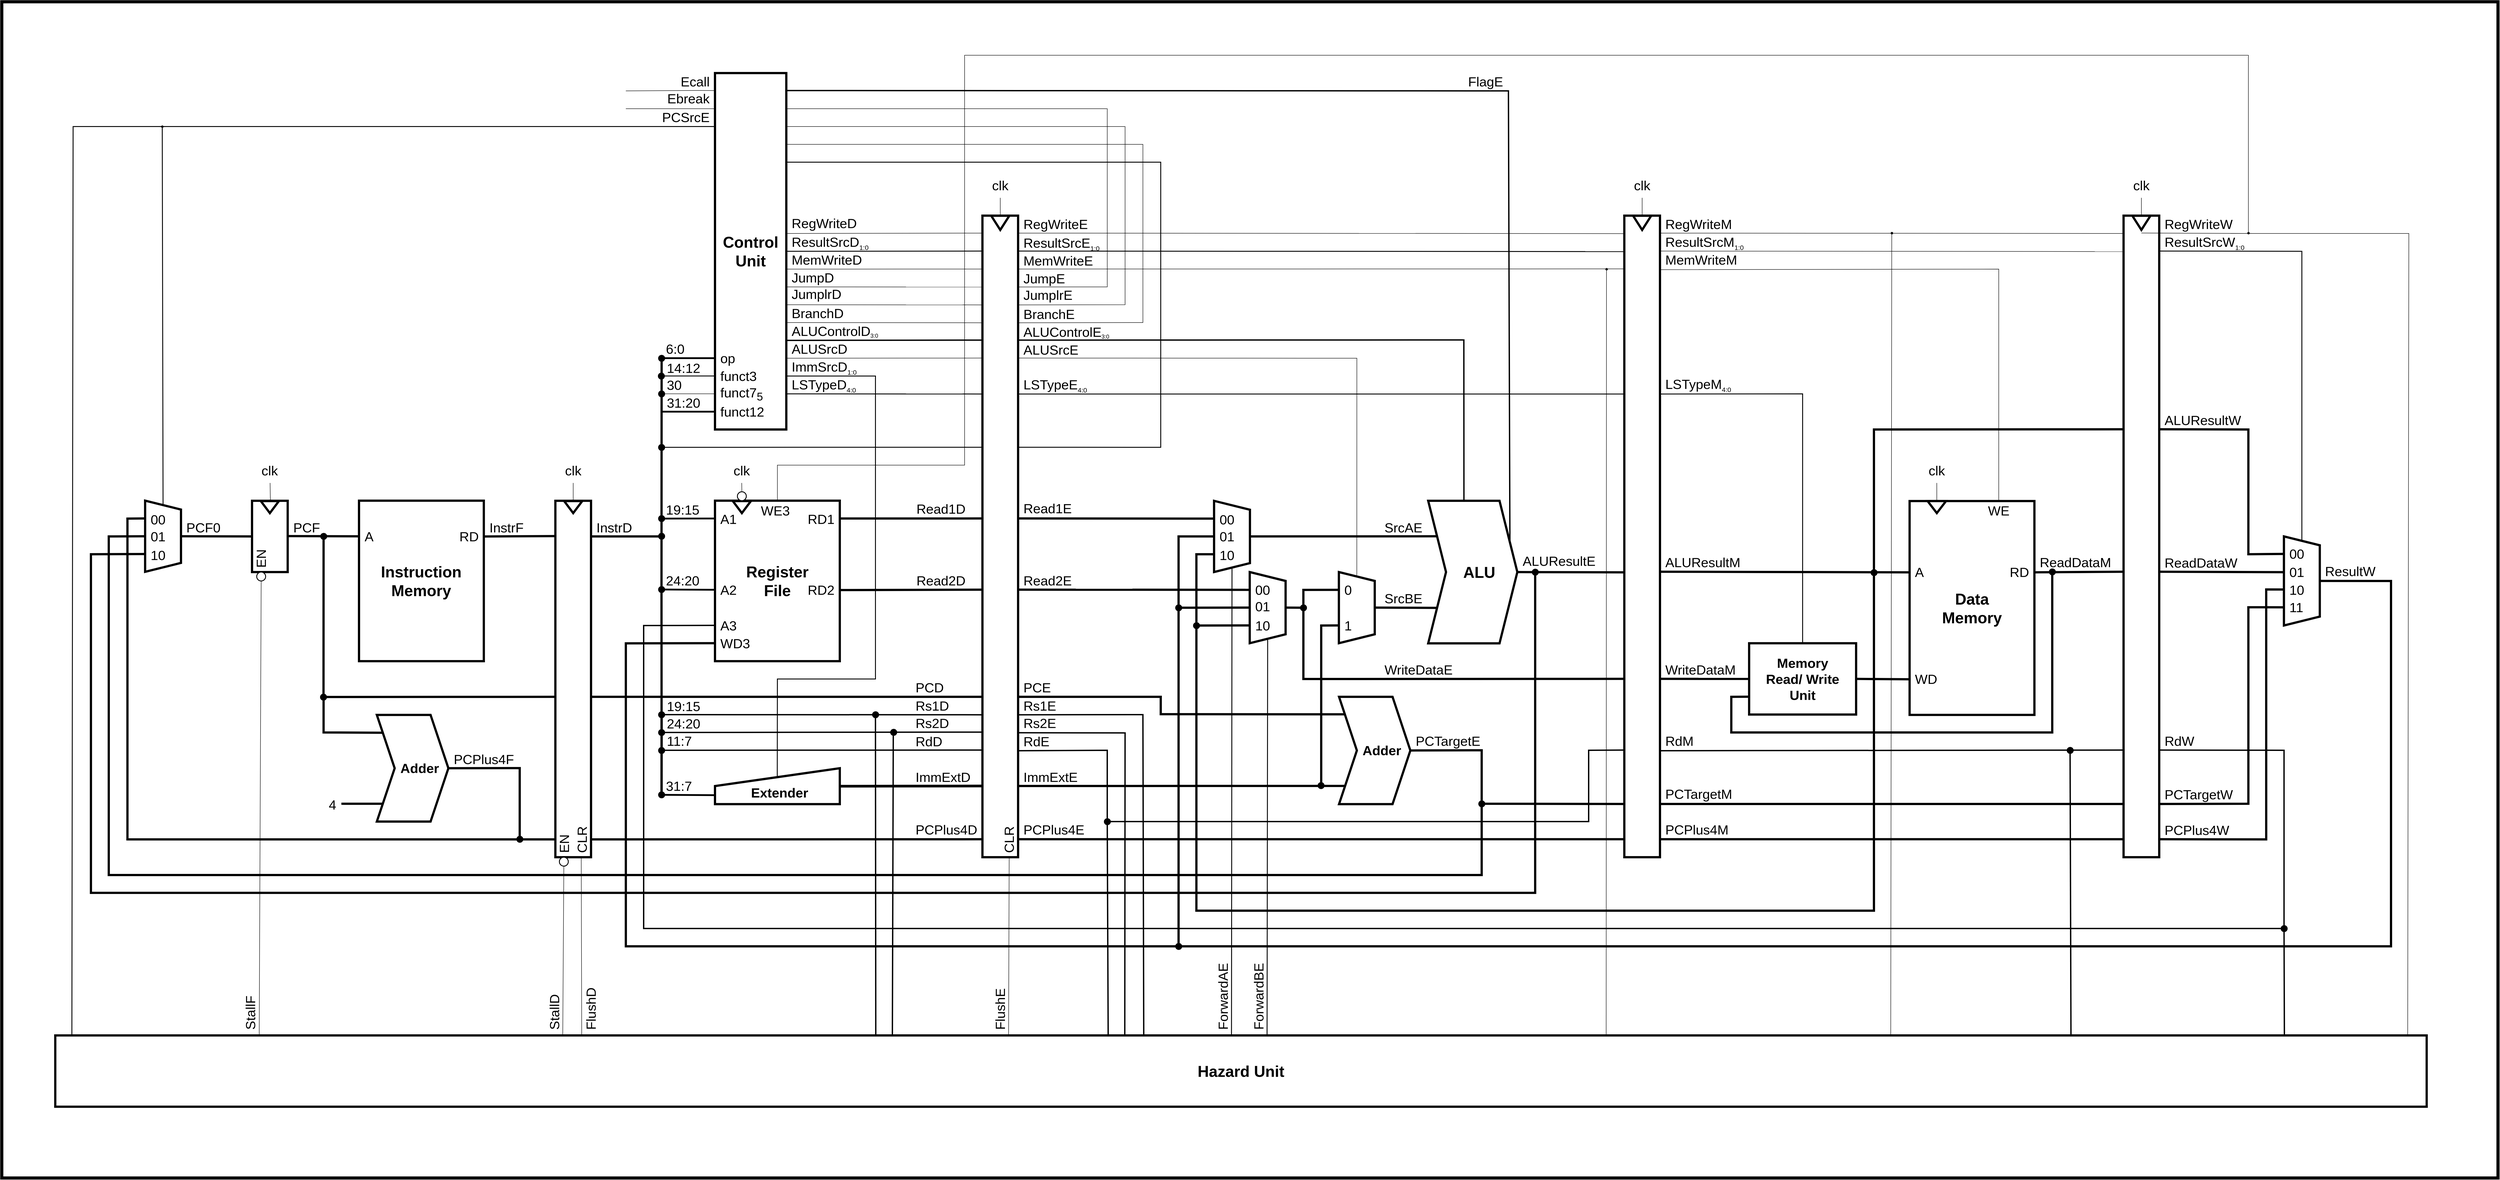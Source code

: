 <mxfile version="27.0.9">
  <diagram name="Datapath" id="2K-5gUlrx1Mslb_4f0jU">
    <mxGraphModel dx="3138" dy="1944" grid="1" gridSize="10" guides="1" tooltips="1" connect="1" arrows="1" fold="1" page="1" pageScale="1" pageWidth="4681" pageHeight="3300" math="0" shadow="0">
      <root>
        <mxCell id="0" />
        <mxCell id="1" parent="0" />
        <mxCell id="S4XLAByEaEKLQbHEeNvy-390" value="" style="rounded=0;whiteSpace=wrap;html=1;fontColor=none;noLabel=1;labelBackgroundColor=default;fillColor=none;strokeWidth=7;movable=0;resizable=0;rotatable=0;deletable=0;editable=0;locked=1;connectable=0;" parent="1" vertex="1">
          <mxGeometry x="240" y="360" width="5600" height="2640" as="geometry" />
        </mxCell>
        <mxCell id="S4XLAByEaEKLQbHEeNvy-1" value="Instruction&lt;div&gt;Memory&lt;/div&gt;" style="rounded=0;whiteSpace=wrap;html=1;points=[[0,0.5,0,0,-240],[0,0.5,0,0,-200],[0,0.5,0,0,-160],[0,0.5,0,0,-120],[0,0.5,0,0,-80],[0,0.5,0,0,-40],[0,0.5,0,0,0],[0,0.5,0,0,40],[0,0.5,0,0,80],[0,0.5,0,0,120],[0,0.5,0,0,160],[0,0.5,0,0,200],[0,0.5,0,0,240],[0.25,0,0,0,0],[0.25,1,0,0,0],[0.5,0,0,-100,0],[0.5,0,0,-60,0],[0.5,0,0,-20,0],[0.5,0,0,0,0],[0.5,0,0,20,0],[0.5,0,0,60,0],[0.5,0,0,100,0],[0.5,1,0,-100,0],[0.5,1,0,-60,0],[0.5,1,0,-20,0],[0.5,1,0,0,0],[0.5,1,0,20,0],[0.5,1,0,60,0],[0.5,1,0,100,0],[0.5,1,0,1000,0],[0.75,0,0,0,0],[0.75,1,0,0,0],[1,0,0,0,0],[1,0.25,0,0,0],[1,0.5,0,0,-200],[1,0.5,0,0,-160],[1,0.5,0,0,-80],[1,0.5,0,0,-40],[1,0.5,0,0,0],[1,0.5,0,0,40],[1,0.5,0,0,80],[1,0.5,0,0,120],[1,0.5,0,0,160],[1,0.5,0,0,200],[1,0.75,0,0,0],[1,1,0,0,0]];strokeWidth=5;fontSize=35;fontStyle=1" parent="1" vertex="1">
          <mxGeometry x="1041.4" y="1479.77" width="280" height="360.23" as="geometry" />
        </mxCell>
        <mxCell id="S4XLAByEaEKLQbHEeNvy-2" value="" style="rounded=0;whiteSpace=wrap;html=1;strokeWidth=5;" parent="1" vertex="1">
          <mxGeometry x="1481.92" y="1480" width="80" height="800" as="geometry" />
        </mxCell>
        <mxCell id="S4XLAByEaEKLQbHEeNvy-4" value="" style="rounded=0;whiteSpace=wrap;html=1;strokeWidth=5;" parent="1" vertex="1">
          <mxGeometry x="801.4" y="1480" width="80" height="160" as="geometry" />
        </mxCell>
        <mxCell id="S4XLAByEaEKLQbHEeNvy-5" value="" style="rounded=0;whiteSpace=wrap;html=1;strokeWidth=5;" parent="1" vertex="1">
          <mxGeometry x="2440" y="840" width="80" height="1440" as="geometry" />
        </mxCell>
        <mxCell id="S4XLAByEaEKLQbHEeNvy-6" value="" style="rounded=0;whiteSpace=wrap;html=1;strokeWidth=5;" parent="1" vertex="1">
          <mxGeometry x="3880" y="840" width="80" height="1440" as="geometry" />
        </mxCell>
        <mxCell id="S4XLAByEaEKLQbHEeNvy-8" value="" style="rounded=0;whiteSpace=wrap;html=1;strokeWidth=5;" parent="1" vertex="1">
          <mxGeometry x="5000" y="840" width="80" height="1440" as="geometry" />
        </mxCell>
        <mxCell id="S4XLAByEaEKLQbHEeNvy-10" value="&amp;nbsp; &amp;nbsp; Adder" style="shape=step;perimeter=stepPerimeter;whiteSpace=wrap;html=1;fixedSize=1;size=40;strokeWidth=5;fontSize=30;fontStyle=1" parent="1" vertex="1">
          <mxGeometry x="1081.4" y="1960.59" width="160.52" height="239.41" as="geometry" />
        </mxCell>
        <mxCell id="S4XLAByEaEKLQbHEeNvy-17" value="&amp;nbsp; &amp;nbsp;ALU" style="shape=step;perimeter=stepPerimeter;whiteSpace=wrap;html=1;fixedSize=1;size=40;strokeWidth=5;fontSize=35;fontStyle=1" parent="1" vertex="1">
          <mxGeometry x="3440" y="1480" width="200" height="320" as="geometry" />
        </mxCell>
        <mxCell id="S4XLAByEaEKLQbHEeNvy-18" value="" style="shape=trapezoid;perimeter=trapezoidPerimeter;whiteSpace=wrap;html=1;fixedSize=1;rotation=90;strokeWidth=5;" parent="1" vertex="1">
          <mxGeometry x="2920" y="1519.77" width="159.76" height="80.46" as="geometry" />
        </mxCell>
        <mxCell id="S4XLAByEaEKLQbHEeNvy-19" value="" style="shape=trapezoid;perimeter=trapezoidPerimeter;whiteSpace=wrap;html=1;fixedSize=1;rotation=90;strokeWidth=5;" parent="1" vertex="1">
          <mxGeometry x="3000" y="1679.54" width="159.76" height="80.46" as="geometry" />
        </mxCell>
        <mxCell id="S4XLAByEaEKLQbHEeNvy-20" value="" style="shape=trapezoid;perimeter=trapezoidPerimeter;whiteSpace=wrap;html=1;fixedSize=1;rotation=90;strokeWidth=5;" parent="1" vertex="1">
          <mxGeometry x="3200" y="1679.54" width="159.76" height="80.46" as="geometry" />
        </mxCell>
        <mxCell id="S4XLAByEaEKLQbHEeNvy-24" value="" style="shape=trapezoid;perimeter=trapezoidPerimeter;whiteSpace=wrap;html=1;fixedSize=1;rotation=90;strokeWidth=5;" parent="1" vertex="1">
          <mxGeometry x="5300" y="1619.66" width="200" height="80.46" as="geometry" />
        </mxCell>
        <mxCell id="S4XLAByEaEKLQbHEeNvy-25" value="Hazard Unit" style="rounded=0;whiteSpace=wrap;html=1;fontSize=35;fontStyle=1;spacing=2;strokeWidth=5;" parent="1" vertex="1">
          <mxGeometry x="360" y="2680" width="5320" height="160" as="geometry" />
        </mxCell>
        <mxCell id="S4XLAByEaEKLQbHEeNvy-35" value="" style="endArrow=none;html=1;rounded=0;exitX=0.5;exitY=0;exitDx=0;exitDy=0;entryX=0;entryY=0.5;entryDx=0;entryDy=0;strokeWidth=5;" parent="1" source="S4XLAByEaEKLQbHEeNvy-9" target="S4XLAByEaEKLQbHEeNvy-4" edge="1">
          <mxGeometry width="50" height="50" relative="1" as="geometry">
            <mxPoint x="871.92" y="1510" as="sourcePoint" />
            <mxPoint x="921.92" y="1460" as="targetPoint" />
          </mxGeometry>
        </mxCell>
        <mxCell id="S4XLAByEaEKLQbHEeNvy-37" value="Register&lt;div&gt;File&lt;/div&gt;" style="rounded=0;whiteSpace=wrap;html=1;points=[[0,0.5,0,0,-240],[0,0.5,0,0,-200],[0,0.5,0,0,-160],[0,0.5,0,0,-120],[0,0.5,0,0,-80],[0,0.5,0,0,-40],[0,0.5,0,0,0],[0,0.5,0,0,40],[0,0.5,0,0,80],[0,0.5,0,0,120],[0,0.5,0,0,160],[0,0.5,0,0,200],[0,0.5,0,0,240],[0.25,0,0,0,0],[0.25,1,0,0,0],[0.5,0,0,-100,0],[0.5,0,0,-60,0],[0.5,0,0,-20,0],[0.5,0,0,0,0],[0.5,0,0,20,0],[0.5,0,0,60,0],[0.5,0,0,100,0],[0.5,1,0,-100,0],[0.5,1,0,-60,0],[0.5,1,0,-20,0],[0.5,1,0,0,0],[0.5,1,0,20,0],[0.5,1,0,60,0],[0.5,1,0,100,0],[0.5,1,0,1000,0],[0.75,0,0,0,0],[0.75,1,0,0,0],[1,0,0,0,0],[1,0.25,0,0,0],[1,0.5,0,0,-200],[1,0.5,0,0,-160],[1,0.5,0,0,-80],[1,0.5,0,0,-40],[1,0.5,0,0,0],[1,0.5,0,0,40],[1,0.5,0,0,80],[1,0.5,0,0,120],[1,0.5,0,0,160],[1,0.5,0,0,200],[1,0.75,0,0,0],[1,1,0,0,0]];strokeWidth=5;fontSize=35;fontStyle=1" parent="1" vertex="1">
          <mxGeometry x="1840" y="1479.77" width="280" height="360.23" as="geometry" />
        </mxCell>
        <mxCell id="S4XLAByEaEKLQbHEeNvy-38" value="Data&lt;div&gt;Memory&lt;/div&gt;" style="rounded=0;whiteSpace=wrap;html=1;points=[[0,0.5,0,0,-240],[0,0.5,0,0,-200],[0,0.5,0,0,-160],[0,0.5,0,0,-120],[0,0.5,0,0,-80],[0,0.5,0,0,-40],[0,0.5,0,0,0],[0,0.5,0,0,40],[0,0.5,0,0,80],[0,0.5,0,0,120],[0,0.5,0,0,160],[0,0.5,0,0,200],[0,0.5,0,0,240],[0.25,0,0,0,0],[0.25,1,0,0,0],[0.5,0,0,-100,0],[0.5,0,0,-60,0],[0.5,0,0,-20,0],[0.5,0,0,0,0],[0.5,0,0,20,0],[0.5,0,0,60,0],[0.5,0,0,100,0],[0.5,1,0,-100,0],[0.5,1,0,-60,0],[0.5,1,0,-20,0],[0.5,1,0,0,0],[0.5,1,0,20,0],[0.5,1,0,60,0],[0.5,1,0,100,0],[0.5,1,0,1000,0],[0.75,0,0,0,0],[0.75,1,0,0,0],[1,0,0,0,0],[1,0.25,0,0,0],[1,0.5,0,0,-200],[1,0.5,0,0,-160],[1,0.5,0,0,-80],[1,0.5,0,0,-40],[1,0.5,0,0,0],[1,0.5,0,0,40],[1,0.5,0,0,80],[1,0.5,0,0,120],[1,0.5,0,0,160],[1,0.5,0,0,200],[1,0.75,0,0,0],[1,1,0,0,0]];strokeWidth=5;fontSize=35;fontStyle=1" parent="1" vertex="1">
          <mxGeometry x="4520" y="1480.59" width="280" height="480" as="geometry" />
        </mxCell>
        <mxCell id="S4XLAByEaEKLQbHEeNvy-39" value="Memory&lt;div&gt;Read/ Write&lt;/div&gt;&lt;div&gt;Unit&lt;/div&gt;" style="rounded=0;whiteSpace=wrap;html=1;points=[[0,0.5,0,0,-240],[0,0.5,0,0,-200],[0,0.5,0,0,-160],[0,0.5,0,0,-120],[0,0.5,0,0,-80],[0,0.5,0,0,-40],[0,0.5,0,0,0],[0,0.5,0,0,40],[0,0.5,0,0,80],[0,0.5,0,0,120],[0,0.5,0,0,160],[0,0.5,0,0,200],[0,0.5,0,0,240],[0.25,0,0,0,0],[0.25,1,0,0,0],[0.5,0,0,-100,0],[0.5,0,0,-60,0],[0.5,0,0,-20,0],[0.5,0,0,0,0],[0.5,0,0,20,0],[0.5,0,0,60,0],[0.5,0,0,100,0],[0.5,1,0,-100,0],[0.5,1,0,-60,0],[0.5,1,0,-20,0],[0.5,1,0,0,0],[0.5,1,0,20,0],[0.5,1,0,60,0],[0.5,1,0,100,0],[0.5,1,0,1000,0],[0.75,0,0,0,0],[0.75,1,0,0,0],[1,0,0,0,0],[1,0.25,0,0,0],[1,0.5,0,0,-200],[1,0.5,0,0,-160],[1,0.5,0,0,-80],[1,0.5,0,0,-40],[1,0.5,0,0,0],[1,0.5,0,0,40],[1,0.5,0,0,80],[1,0.5,0,0,120],[1,0.5,0,0,160],[1,0.5,0,0,200],[1,0.75,0,0,0],[1,1,0,0,0]];strokeWidth=5;fontSize=30;fontStyle=1" parent="1" vertex="1">
          <mxGeometry x="4160" y="1799.77" width="240" height="160" as="geometry" />
        </mxCell>
        <mxCell id="S4XLAByEaEKLQbHEeNvy-40" value="Control&lt;div&gt;Unit&lt;/div&gt;" style="rounded=0;whiteSpace=wrap;html=1;points=[[0,0.5,0,0,-1600],[0,0.5,0,0,-280],[0,0.5,0,0,-240],[0,0.5,0,0,-200],[0,0.5,0,0,-160],[0,0.5,0,0,-120],[0,0.5,0,0,-80],[0,0.5,0,0,-40],[0,0.5,0,0,0],[0,0.5,0,0,40],[0,0.5,0,0,80],[0,0.5,0,0,120],[0,0.5,0,0,160],[0,0.5,0,0,200],[0,0.5,0,0,240],[0,0.5,0,0,280],[0.5,1,0,1000,0],[1,0.5,0,0,-280],[1,0.5,0,0,-240],[1,0.5,0,0,-200],[1,0.5,0,0,-160],[1,0.5,0,0,-120],[1,0.5,0,0,-80],[1,0.5,0,0,-40],[1,0.5,0,0,0],[1,0.5,0,0,40],[1,0.5,0,0,80],[1,0.5,0,0,120],[1,0.5,0,0,160],[1,0.5,0,0,200],[1,0.5,0,0,240],[1,0.5,0,0,280]];strokeWidth=5;fontSize=35;fontStyle=1" parent="1" vertex="1">
          <mxGeometry x="1840" y="520" width="160" height="800" as="geometry" />
        </mxCell>
        <mxCell id="S4XLAByEaEKLQbHEeNvy-42" value="" style="endArrow=none;html=1;rounded=0;entryX=1;entryY=0.25;entryDx=0;entryDy=0;exitX=0;exitY=0.222;exitDx=0;exitDy=0;exitPerimeter=0;strokeWidth=5;" parent="1" source="S4XLAByEaEKLQbHEeNvy-1" edge="1">
          <mxGeometry width="50" height="50" relative="1" as="geometry">
            <mxPoint x="1031.92" y="1570" as="sourcePoint" />
            <mxPoint x="881.4" y="1559.3" as="targetPoint" />
          </mxGeometry>
        </mxCell>
        <mxCell id="S4XLAByEaEKLQbHEeNvy-43" value="" style="endArrow=none;html=1;rounded=0;entryX=1;entryY=0.223;entryDx=0;entryDy=0;entryPerimeter=0;exitX=-0.004;exitY=0.099;exitDx=0;exitDy=0;exitPerimeter=0;strokeWidth=5;" parent="1" source="S4XLAByEaEKLQbHEeNvy-2" target="S4XLAByEaEKLQbHEeNvy-1" edge="1">
          <mxGeometry width="50" height="50" relative="1" as="geometry">
            <mxPoint x="1461.92" y="1559" as="sourcePoint" />
            <mxPoint x="1281.92" y="1560" as="targetPoint" />
          </mxGeometry>
        </mxCell>
        <mxCell id="S4XLAByEaEKLQbHEeNvy-46" value="" style="endArrow=none;html=1;rounded=0;exitX=0;exitY=0.55;exitDx=0;exitDy=0;exitPerimeter=0;strokeWidth=5;" parent="1" source="S4XLAByEaEKLQbHEeNvy-2" edge="1">
          <mxGeometry width="50" height="50" relative="1" as="geometry">
            <mxPoint x="1471.92" y="1920" as="sourcePoint" />
            <mxPoint x="961.92" y="1560" as="targetPoint" />
            <Array as="points">
              <mxPoint x="961.76" y="1920.36" />
            </Array>
          </mxGeometry>
        </mxCell>
        <mxCell id="S4XLAByEaEKLQbHEeNvy-47" value="" style="endArrow=none;html=1;rounded=0;exitX=0.079;exitY=0.167;exitDx=0;exitDy=0;exitPerimeter=0;strokeWidth=5;" parent="1" source="S4XLAByEaEKLQbHEeNvy-10" edge="1">
          <mxGeometry width="50" height="50" relative="1" as="geometry">
            <mxPoint x="1001.92" y="2120.59" as="sourcePoint" />
            <mxPoint x="961.92" y="1920.59" as="targetPoint" />
            <Array as="points">
              <mxPoint x="961.92" y="2000" />
            </Array>
          </mxGeometry>
        </mxCell>
        <mxCell id="S4XLAByEaEKLQbHEeNvy-48" value="" style="endArrow=none;html=1;rounded=0;entryX=0.082;entryY=0.833;entryDx=0;entryDy=0;entryPerimeter=0;strokeWidth=5;" parent="1" target="S4XLAByEaEKLQbHEeNvy-10" edge="1">
          <mxGeometry width="50" height="50" relative="1" as="geometry">
            <mxPoint x="1001.92" y="2160" as="sourcePoint" />
            <mxPoint x="1071.92" y="2280.59" as="targetPoint" />
          </mxGeometry>
        </mxCell>
        <mxCell id="S4XLAByEaEKLQbHEeNvy-49" value="" style="endArrow=none;html=1;rounded=0;entryX=1;entryY=0.5;entryDx=0;entryDy=0;exitX=0;exitY=0.95;exitDx=0;exitDy=0;exitPerimeter=0;strokeWidth=5;" parent="1" source="S4XLAByEaEKLQbHEeNvy-2" target="S4XLAByEaEKLQbHEeNvy-10" edge="1">
          <mxGeometry width="50" height="50" relative="1" as="geometry">
            <mxPoint x="1411.92" y="2520" as="sourcePoint" />
            <mxPoint x="1311.92" y="2450" as="targetPoint" />
            <Array as="points">
              <mxPoint x="1401.92" y="2240" />
              <mxPoint x="1401.92" y="2080" />
            </Array>
          </mxGeometry>
        </mxCell>
        <mxCell id="S4XLAByEaEKLQbHEeNvy-51" value="" style="endArrow=none;html=1;rounded=0;exitX=0.25;exitY=1;exitDx=0;exitDy=0;strokeWidth=5;" parent="1" source="S4XLAByEaEKLQbHEeNvy-9" edge="1">
          <mxGeometry width="50" height="50" relative="1" as="geometry">
            <mxPoint x="511.92" y="1630" as="sourcePoint" />
            <mxPoint x="1401.92" y="2240" as="targetPoint" />
            <Array as="points">
              <mxPoint x="521.92" y="1520" />
              <mxPoint x="521.92" y="2240" />
            </Array>
          </mxGeometry>
        </mxCell>
        <mxCell id="S4XLAByEaEKLQbHEeNvy-52" value="" style="endArrow=none;html=1;rounded=0;entryX=0.5;entryY=1;entryDx=0;entryDy=0;exitX=0.086;exitY=0.002;exitDx=0;exitDy=0;exitPerimeter=0;" parent="1" source="S4XLAByEaEKLQbHEeNvy-25" target="S4XLAByEaEKLQbHEeNvy-77" edge="1">
          <mxGeometry width="50" height="50" relative="1" as="geometry">
            <mxPoint x="819.84" y="2638.72" as="sourcePoint" />
            <mxPoint x="818.4" y="1640" as="targetPoint" />
          </mxGeometry>
        </mxCell>
        <mxCell id="S4XLAByEaEKLQbHEeNvy-53" value="" style="endArrow=none;html=1;rounded=0;entryX=0.515;entryY=0.015;entryDx=0;entryDy=0;entryPerimeter=0;" parent="1" target="S4XLAByEaEKLQbHEeNvy-4" edge="1">
          <mxGeometry width="50" height="50" relative="1" as="geometry">
            <mxPoint x="841.92" y="1440" as="sourcePoint" />
            <mxPoint x="811.92" y="1600" as="targetPoint" />
          </mxGeometry>
        </mxCell>
        <mxCell id="S4XLAByEaEKLQbHEeNvy-54" value="" style="endArrow=none;html=1;rounded=0;entryX=0.5;entryY=0;entryDx=0;entryDy=0;" parent="1" target="S4XLAByEaEKLQbHEeNvy-2" edge="1">
          <mxGeometry width="50" height="50" relative="1" as="geometry">
            <mxPoint x="1521.92" y="1440" as="sourcePoint" />
            <mxPoint x="1361.92" y="1770" as="targetPoint" />
          </mxGeometry>
        </mxCell>
        <mxCell id="S4XLAByEaEKLQbHEeNvy-55" value="" style="endArrow=none;html=1;rounded=0;entryX=0.25;entryY=1;entryDx=0;entryDy=0;exitX=0.211;exitY=0.001;exitDx=0;exitDy=0;exitPerimeter=0;" parent="1" source="S4XLAByEaEKLQbHEeNvy-80" target="S4XLAByEaEKLQbHEeNvy-2" edge="1">
          <mxGeometry width="50" height="50" relative="1" as="geometry">
            <mxPoint x="1171.92" y="2890" as="sourcePoint" />
            <mxPoint x="1511.92" y="2590" as="targetPoint" />
          </mxGeometry>
        </mxCell>
        <mxCell id="S4XLAByEaEKLQbHEeNvy-56" value="" style="endArrow=none;html=1;rounded=0;entryX=0.75;entryY=1;entryDx=0;entryDy=0;exitX=0.222;exitY=0.004;exitDx=0;exitDy=0;exitPerimeter=0;" parent="1" source="S4XLAByEaEKLQbHEeNvy-25" edge="1">
          <mxGeometry width="50" height="50" relative="1" as="geometry">
            <mxPoint x="1540.72" y="2639.36" as="sourcePoint" />
            <mxPoint x="1539.92" y="2280" as="targetPoint" />
          </mxGeometry>
        </mxCell>
        <mxCell id="S4XLAByEaEKLQbHEeNvy-57" value="" style="endArrow=none;html=1;rounded=0;entryX=1.006;entryY=0.1;entryDx=0;entryDy=0;entryPerimeter=0;strokeWidth=5;" parent="1" target="S4XLAByEaEKLQbHEeNvy-2" edge="1">
          <mxGeometry width="50" height="50" relative="1" as="geometry">
            <mxPoint x="1720" y="1560" as="sourcePoint" />
            <mxPoint x="1620" y="1570" as="targetPoint" />
            <Array as="points">
              <mxPoint x="1720" y="1560" />
            </Array>
          </mxGeometry>
        </mxCell>
        <mxCell id="S4XLAByEaEKLQbHEeNvy-58" value="" style="endArrow=none;html=1;rounded=0;strokeWidth=5;" parent="1" source="S4XLAByEaEKLQbHEeNvy-251" edge="1">
          <mxGeometry width="50" height="50" relative="1" as="geometry">
            <mxPoint x="1720" y="2099.82" as="sourcePoint" />
            <mxPoint x="1720" y="1159.82" as="targetPoint" />
            <Array as="points" />
          </mxGeometry>
        </mxCell>
        <mxCell id="S4XLAByEaEKLQbHEeNvy-59" value="" style="endArrow=none;html=1;rounded=0;entryX=0.25;entryY=1;entryDx=0;entryDy=0;exitX=0.997;exitY=0.472;exitDx=0;exitDy=0;exitPerimeter=0;strokeWidth=5;" parent="1" source="S4XLAByEaEKLQbHEeNvy-5" target="S4XLAByEaEKLQbHEeNvy-18" edge="1">
          <mxGeometry width="50" height="50" relative="1" as="geometry">
            <mxPoint x="2390" y="1680" as="sourcePoint" />
            <mxPoint x="2440" y="1630" as="targetPoint" />
          </mxGeometry>
        </mxCell>
        <mxCell id="S4XLAByEaEKLQbHEeNvy-60" value="" style="endArrow=none;html=1;rounded=0;entryX=0.25;entryY=1;entryDx=0;entryDy=0;exitX=0.997;exitY=0.583;exitDx=0;exitDy=0;exitPerimeter=0;strokeWidth=5;" parent="1" source="S4XLAByEaEKLQbHEeNvy-5" target="S4XLAByEaEKLQbHEeNvy-19" edge="1">
          <mxGeometry width="50" height="50" relative="1" as="geometry">
            <mxPoint x="2530" y="1670" as="sourcePoint" />
            <mxPoint x="2670" y="1630" as="targetPoint" />
          </mxGeometry>
        </mxCell>
        <mxCell id="S4XLAByEaEKLQbHEeNvy-61" value="" style="endArrow=none;html=1;rounded=0;entryX=0.004;entryY=0.583;entryDx=0;entryDy=0;entryPerimeter=0;exitX=1.002;exitY=0.557;exitDx=0;exitDy=0;exitPerimeter=0;strokeWidth=5;" parent="1" source="S4XLAByEaEKLQbHEeNvy-37" target="S4XLAByEaEKLQbHEeNvy-5" edge="1">
          <mxGeometry width="50" height="50" relative="1" as="geometry">
            <mxPoint x="2230" y="1660" as="sourcePoint" />
            <mxPoint x="2280" y="1610" as="targetPoint" />
          </mxGeometry>
        </mxCell>
        <mxCell id="S4XLAByEaEKLQbHEeNvy-62" value="" style="endArrow=none;html=1;rounded=0;entryX=1.002;entryY=0.111;entryDx=0;entryDy=0;entryPerimeter=0;exitX=0.005;exitY=0.472;exitDx=0;exitDy=0;exitPerimeter=0;strokeWidth=5;" parent="1" source="S4XLAByEaEKLQbHEeNvy-5" target="S4XLAByEaEKLQbHEeNvy-37" edge="1">
          <mxGeometry width="50" height="50" relative="1" as="geometry">
            <mxPoint x="2430" y="1530" as="sourcePoint" />
            <mxPoint x="2250" y="1620" as="targetPoint" />
          </mxGeometry>
        </mxCell>
        <mxCell id="S4XLAByEaEKLQbHEeNvy-65" value="" style="endArrow=none;html=1;rounded=0;exitX=0;exitY=0.75;exitDx=0;exitDy=0;strokeWidth=5;entryX=1;entryY=0.55;entryDx=0;entryDy=0;entryPerimeter=0;" parent="1" source="S4XLAByEaEKLQbHEeNvy-5" target="S4XLAByEaEKLQbHEeNvy-2" edge="1">
          <mxGeometry width="50" height="50" relative="1" as="geometry">
            <mxPoint x="1830" y="1960" as="sourcePoint" />
            <mxPoint x="1620" y="1930" as="targetPoint" />
            <Array as="points">
              <mxPoint x="1720" y="1920" />
              <mxPoint x="1650" y="1920" />
            </Array>
          </mxGeometry>
        </mxCell>
        <mxCell id="S4XLAByEaEKLQbHEeNvy-67" value="" style="endArrow=none;html=1;rounded=0;exitX=-0.006;exitY=0.778;exitDx=0;exitDy=0;exitPerimeter=0;strokeWidth=3;" parent="1" source="S4XLAByEaEKLQbHEeNvy-5" edge="1">
          <mxGeometry width="50" height="50" relative="1" as="geometry">
            <mxPoint x="2440" y="1961.23" as="sourcePoint" />
            <mxPoint x="1720" y="1960" as="targetPoint" />
            <Array as="points">
              <mxPoint x="1720" y="1960" />
            </Array>
          </mxGeometry>
        </mxCell>
        <mxCell id="S4XLAByEaEKLQbHEeNvy-68" value="" style="endArrow=none;html=1;rounded=0;exitX=0.008;exitY=0.805;exitDx=0;exitDy=0;exitPerimeter=0;strokeWidth=3;" parent="1" source="S4XLAByEaEKLQbHEeNvy-5" edge="1">
          <mxGeometry width="50" height="50" relative="1" as="geometry">
            <mxPoint x="2430" y="2010" as="sourcePoint" />
            <mxPoint x="1720" y="2000" as="targetPoint" />
            <Array as="points">
              <mxPoint x="1720" y="2000" />
            </Array>
          </mxGeometry>
        </mxCell>
        <mxCell id="S4XLAByEaEKLQbHEeNvy-69" value="" style="endArrow=none;html=1;rounded=0;exitX=0.003;exitY=0.833;exitDx=0;exitDy=0;exitPerimeter=0;strokeWidth=3;" parent="1" source="S4XLAByEaEKLQbHEeNvy-5" edge="1">
          <mxGeometry width="50" height="50" relative="1" as="geometry">
            <mxPoint x="2430" y="2050" as="sourcePoint" />
            <mxPoint x="1720" y="2040" as="targetPoint" />
            <Array as="points">
              <mxPoint x="1720" y="2040" />
            </Array>
          </mxGeometry>
        </mxCell>
        <mxCell id="S4XLAByEaEKLQbHEeNvy-74" value="" style="endArrow=none;html=1;rounded=0;exitX=0;exitY=0.75;exitDx=0;exitDy=0;strokeWidth=4;" parent="1" source="S4XLAByEaEKLQbHEeNvy-73" edge="1">
          <mxGeometry width="50" height="50" relative="1" as="geometry">
            <mxPoint x="1810" y="2130" as="sourcePoint" />
            <mxPoint x="1720" y="2140" as="targetPoint" />
            <Array as="points">
              <mxPoint x="1720" y="2140" />
            </Array>
          </mxGeometry>
        </mxCell>
        <mxCell id="S4XLAByEaEKLQbHEeNvy-75" value="" style="endArrow=none;html=1;rounded=0;exitX=1;exitY=0.5;exitDx=0;exitDy=0;entryX=-0.001;entryY=0.889;entryDx=0;entryDy=0;entryPerimeter=0;strokeWidth=6;" parent="1" source="S4XLAByEaEKLQbHEeNvy-73" target="S4XLAByEaEKLQbHEeNvy-5" edge="1">
          <mxGeometry width="50" height="50" relative="1" as="geometry">
            <mxPoint x="2250" y="2090" as="sourcePoint" />
            <mxPoint x="2420" y="2130" as="targetPoint" />
          </mxGeometry>
        </mxCell>
        <mxCell id="S4XLAByEaEKLQbHEeNvy-76" value="" style="endArrow=none;html=1;rounded=0;exitX=1.003;exitY=0.95;exitDx=0;exitDy=0;exitPerimeter=0;entryX=-0.004;entryY=0.972;entryDx=0;entryDy=0;entryPerimeter=0;strokeWidth=5;" parent="1" source="S4XLAByEaEKLQbHEeNvy-2" target="S4XLAByEaEKLQbHEeNvy-5" edge="1">
          <mxGeometry width="50" height="50" relative="1" as="geometry">
            <mxPoint x="1510" y="2220" as="sourcePoint" />
            <mxPoint x="2440" y="2360" as="targetPoint" />
          </mxGeometry>
        </mxCell>
        <mxCell id="S4XLAByEaEKLQbHEeNvy-77" value="" style="ellipse;whiteSpace=wrap;html=1;aspect=fixed;strokeWidth=2;" parent="1" vertex="1">
          <mxGeometry x="811.92" y="1640" width="20" height="20" as="geometry" />
        </mxCell>
        <mxCell id="S4XLAByEaEKLQbHEeNvy-82" value="" style="endArrow=none;html=1;rounded=0;entryX=0.5;entryY=1;entryDx=0;entryDy=0;exitX=0.214;exitY=-0.011;exitDx=0;exitDy=0;exitPerimeter=0;" parent="1" source="S4XLAByEaEKLQbHEeNvy-25" target="S4XLAByEaEKLQbHEeNvy-80" edge="1">
          <mxGeometry width="50" height="50" relative="1" as="geometry">
            <mxPoint x="1500" y="2630" as="sourcePoint" />
            <mxPoint x="1501.92" y="2480" as="targetPoint" />
          </mxGeometry>
        </mxCell>
        <mxCell id="S4XLAByEaEKLQbHEeNvy-80" value="" style="ellipse;whiteSpace=wrap;html=1;aspect=fixed;strokeWidth=2;" parent="1" vertex="1">
          <mxGeometry x="1490.92" y="2280" width="20" height="20" as="geometry" />
        </mxCell>
        <mxCell id="S4XLAByEaEKLQbHEeNvy-83" value="" style="triangle;whiteSpace=wrap;html=1;rotation=90;strokeWidth=5;" parent="1" vertex="1">
          <mxGeometry x="1886.77" y="1473.83" width="27.05" height="40.59" as="geometry" />
        </mxCell>
        <mxCell id="S4XLAByEaEKLQbHEeNvy-84" value="" style="triangle;whiteSpace=wrap;html=1;rotation=90;strokeWidth=5;" parent="1" vertex="1">
          <mxGeometry x="1508.4" y="1473.83" width="27.05" height="40.59" as="geometry" />
        </mxCell>
        <mxCell id="S4XLAByEaEKLQbHEeNvy-85" value="" style="triangle;whiteSpace=wrap;html=1;rotation=90;strokeWidth=5;" parent="1" vertex="1">
          <mxGeometry x="827.88" y="1473.83" width="27.05" height="40.59" as="geometry" />
        </mxCell>
        <mxCell id="S4XLAByEaEKLQbHEeNvy-86" value="" style="endArrow=none;html=1;rounded=0;entryX=0;entryY=0.5;entryDx=0;entryDy=0;" parent="1" source="S4XLAByEaEKLQbHEeNvy-87" target="S4XLAByEaEKLQbHEeNvy-83" edge="1">
          <mxGeometry width="50" height="50" relative="1" as="geometry">
            <mxPoint x="1900" y="1440" as="sourcePoint" />
            <mxPoint x="1990" y="1510" as="targetPoint" />
          </mxGeometry>
        </mxCell>
        <mxCell id="S4XLAByEaEKLQbHEeNvy-88" value="" style="endArrow=none;html=1;rounded=0;entryX=0.5;entryY=0;entryDx=0;entryDy=0;" parent="1" target="S4XLAByEaEKLQbHEeNvy-87" edge="1">
          <mxGeometry width="50" height="50" relative="1" as="geometry">
            <mxPoint x="1900" y="1440" as="sourcePoint" />
            <mxPoint x="1900" y="1481" as="targetPoint" />
          </mxGeometry>
        </mxCell>
        <mxCell id="S4XLAByEaEKLQbHEeNvy-87" value="" style="ellipse;whiteSpace=wrap;html=1;aspect=fixed;strokeWidth=2;" parent="1" vertex="1">
          <mxGeometry x="1890.29" y="1459.77" width="20" height="20" as="geometry" />
        </mxCell>
        <mxCell id="S4XLAByEaEKLQbHEeNvy-89" value="" style="endArrow=none;html=1;rounded=0;entryX=0;entryY=0.95;entryDx=0;entryDy=0;entryPerimeter=0;" parent="1" edge="1">
          <mxGeometry width="50" height="50" relative="1" as="geometry">
            <mxPoint x="1720" y="1239.82" as="sourcePoint" />
            <mxPoint x="1840" y="1239.82" as="targetPoint" />
            <Array as="points">
              <mxPoint x="1720" y="1239.82" />
            </Array>
          </mxGeometry>
        </mxCell>
        <mxCell id="S4XLAByEaEKLQbHEeNvy-90" value="" style="endArrow=none;html=1;rounded=0;entryX=-0.002;entryY=0.9;entryDx=0;entryDy=0;entryPerimeter=0;strokeWidth=2;" parent="1" edge="1">
          <mxGeometry width="50" height="50" relative="1" as="geometry">
            <mxPoint x="1720" y="1199.82" as="sourcePoint" />
            <mxPoint x="1839.68" y="1199.82" as="targetPoint" />
            <Array as="points">
              <mxPoint x="1720" y="1199.82" />
            </Array>
          </mxGeometry>
        </mxCell>
        <mxCell id="S4XLAByEaEKLQbHEeNvy-91" value="" style="endArrow=none;html=1;rounded=0;entryX=0;entryY=0.5;entryDx=0;entryDy=280;entryPerimeter=0;strokeWidth=4;" parent="1" edge="1">
          <mxGeometry width="50" height="50" relative="1" as="geometry">
            <mxPoint x="1720" y="1159.82" as="sourcePoint" />
            <mxPoint x="1840" y="1159.82" as="targetPoint" />
            <Array as="points" />
          </mxGeometry>
        </mxCell>
        <mxCell id="S4XLAByEaEKLQbHEeNvy-92" value="" style="endArrow=none;html=1;rounded=0;exitX=0;exitY=0.5;exitDx=0;exitDy=0;entryX=0;entryY=0.5;entryDx=0;entryDy=-280;entryPerimeter=0;strokeWidth=2;" parent="1" source="S4XLAByEaEKLQbHEeNvy-9" target="S4XLAByEaEKLQbHEeNvy-40" edge="1">
          <mxGeometry width="50" height="50" relative="1" as="geometry">
            <mxPoint x="1320" y="1390" as="sourcePoint" />
            <mxPoint x="1830" y="810" as="targetPoint" />
            <Array as="points">
              <mxPoint x="600" y="640" />
            </Array>
          </mxGeometry>
        </mxCell>
        <mxCell id="S4XLAByEaEKLQbHEeNvy-93" value="" style="endArrow=none;html=1;rounded=0;strokeWidth=2;entryX=0.011;entryY=0.278;entryDx=0;entryDy=0;entryPerimeter=0;exitX=0.998;exitY=0.9;exitDx=0;exitDy=0;exitPerimeter=0;" parent="1" source="S4XLAByEaEKLQbHEeNvy-40" target="S4XLAByEaEKLQbHEeNvy-5" edge="1">
          <mxGeometry width="50" height="50" relative="1" as="geometry">
            <mxPoint x="2010" y="1250" as="sourcePoint" />
            <mxPoint x="2430" y="1250" as="targetPoint" />
          </mxGeometry>
        </mxCell>
        <mxCell id="S4XLAByEaEKLQbHEeNvy-95" value="" style="endArrow=none;html=1;rounded=0;exitX=1;exitY=0.5;exitDx=0;exitDy=280;exitPerimeter=0;entryX=0.499;entryY=0.255;entryDx=0;entryDy=0;entryPerimeter=0;strokeWidth=2;" parent="1" source="S4XLAByEaEKLQbHEeNvy-40" target="S4XLAByEaEKLQbHEeNvy-73" edge="1">
          <mxGeometry width="50" height="50" relative="1" as="geometry">
            <mxPoint x="2250" y="1240" as="sourcePoint" />
            <mxPoint x="2240" y="1620" as="targetPoint" />
            <Array as="points">
              <mxPoint x="2200" y="1200" />
              <mxPoint x="2200" y="1880" />
              <mxPoint x="1980" y="1880" />
            </Array>
          </mxGeometry>
        </mxCell>
        <mxCell id="S4XLAByEaEKLQbHEeNvy-96" value="" style="endArrow=none;html=1;rounded=0;exitX=1;exitY=0.5;exitDx=0;exitDy=240;exitPerimeter=0;entryX=-0.004;entryY=0.222;entryDx=0;entryDy=0;entryPerimeter=0;" parent="1" source="S4XLAByEaEKLQbHEeNvy-40" target="S4XLAByEaEKLQbHEeNvy-5" edge="1">
          <mxGeometry width="50" height="50" relative="1" as="geometry">
            <mxPoint x="2250" y="1240" as="sourcePoint" />
            <mxPoint x="2430" y="1160" as="targetPoint" />
          </mxGeometry>
        </mxCell>
        <mxCell id="S4XLAByEaEKLQbHEeNvy-97" value="" style="endArrow=none;html=1;rounded=0;entryX=1;entryY=0.5;entryDx=0;entryDy=200;entryPerimeter=0;exitX=0.006;exitY=0.194;exitDx=0;exitDy=0;exitPerimeter=0;strokeWidth=3;" parent="1" source="S4XLAByEaEKLQbHEeNvy-5" target="S4XLAByEaEKLQbHEeNvy-40" edge="1">
          <mxGeometry width="50" height="50" relative="1" as="geometry">
            <mxPoint x="2420" y="1120" as="sourcePoint" />
            <mxPoint x="2070" y="1170" as="targetPoint" />
          </mxGeometry>
        </mxCell>
        <mxCell id="S4XLAByEaEKLQbHEeNvy-98" value="" style="endArrow=none;html=1;rounded=0;exitX=1;exitY=0.5;exitDx=0;exitDy=160;exitPerimeter=0;entryX=-0.007;entryY=0.167;entryDx=0;entryDy=0;entryPerimeter=0;" parent="1" source="S4XLAByEaEKLQbHEeNvy-40" target="S4XLAByEaEKLQbHEeNvy-5" edge="1">
          <mxGeometry width="50" height="50" relative="1" as="geometry">
            <mxPoint x="2110" y="1140" as="sourcePoint" />
            <mxPoint x="2420" y="1080" as="targetPoint" />
          </mxGeometry>
        </mxCell>
        <mxCell id="S4XLAByEaEKLQbHEeNvy-99" value="" style="endArrow=none;html=1;rounded=0;exitX=1;exitY=0.5;exitDx=0;exitDy=120;exitPerimeter=0;entryX=0;entryY=0.139;entryDx=0;entryDy=0;entryPerimeter=0;" parent="1" edge="1">
          <mxGeometry width="50" height="50" relative="1" as="geometry">
            <mxPoint x="2000" y="1000" as="sourcePoint" />
            <mxPoint x="2440" y="1000.16" as="targetPoint" />
          </mxGeometry>
        </mxCell>
        <mxCell id="S4XLAByEaEKLQbHEeNvy-100" value="" style="endArrow=none;html=1;rounded=0;exitX=1;exitY=0.5;exitDx=0;exitDy=80;exitPerimeter=0;entryX=-0.001;entryY=0.111;entryDx=0;entryDy=0;entryPerimeter=0;" parent="1" edge="1">
          <mxGeometry width="50" height="50" relative="1" as="geometry">
            <mxPoint x="2000" y="960" as="sourcePoint" />
            <mxPoint x="2439.92" y="959.84" as="targetPoint" />
          </mxGeometry>
        </mxCell>
        <mxCell id="S4XLAByEaEKLQbHEeNvy-101" value="" style="endArrow=none;html=1;rounded=0;exitX=1;exitY=0.5;exitDx=0;exitDy=40;exitPerimeter=0;entryX=-0.001;entryY=0.083;entryDx=0;entryDy=0;entryPerimeter=0;strokeWidth=2;" parent="1" edge="1">
          <mxGeometry width="50" height="50" relative="1" as="geometry">
            <mxPoint x="2000" y="920" as="sourcePoint" />
            <mxPoint x="2439.92" y="919.52" as="targetPoint" />
          </mxGeometry>
        </mxCell>
        <mxCell id="S4XLAByEaEKLQbHEeNvy-102" value="" style="endArrow=none;html=1;rounded=0;exitX=1;exitY=0.5;exitDx=0;exitDy=0;exitPerimeter=0;entryX=-0.005;entryY=0.055;entryDx=0;entryDy=0;entryPerimeter=0;" parent="1" edge="1">
          <mxGeometry width="50" height="50" relative="1" as="geometry">
            <mxPoint x="2000" y="880" as="sourcePoint" />
            <mxPoint x="2439.6" y="879.2" as="targetPoint" />
          </mxGeometry>
        </mxCell>
        <mxCell id="S4XLAByEaEKLQbHEeNvy-103" value="" style="endArrow=none;html=1;rounded=0;exitX=1;exitY=0.5;exitDx=0;exitDy=-40;exitPerimeter=0;entryX=-0.001;entryY=0.028;entryDx=0;entryDy=0;entryPerimeter=0;" parent="1" edge="1">
          <mxGeometry width="50" height="50" relative="1" as="geometry">
            <mxPoint x="2000" y="1040" as="sourcePoint" />
            <mxPoint x="2439.92" y="1040.32" as="targetPoint" />
          </mxGeometry>
        </mxCell>
        <mxCell id="S4XLAByEaEKLQbHEeNvy-104" value="" style="endArrow=none;html=1;rounded=0;exitX=1.002;exitY=0.889;exitDx=0;exitDy=0;exitPerimeter=0;entryX=0.084;entryY=0.83;entryDx=0;entryDy=0;entryPerimeter=0;strokeWidth=5;" parent="1" source="S4XLAByEaEKLQbHEeNvy-5" target="S4XLAByEaEKLQbHEeNvy-106" edge="1">
          <mxGeometry width="50" height="50" relative="1" as="geometry">
            <mxPoint x="2610" y="2190" as="sourcePoint" />
            <mxPoint x="3021" y="2120" as="targetPoint" />
          </mxGeometry>
        </mxCell>
        <mxCell id="S4XLAByEaEKLQbHEeNvy-105" value="" style="endArrow=none;html=1;rounded=0;exitX=1;exitY=0.75;exitDx=0;exitDy=0;entryX=0.082;entryY=0.163;entryDx=0;entryDy=0;entryPerimeter=0;strokeWidth=5;" parent="1" source="S4XLAByEaEKLQbHEeNvy-5" target="S4XLAByEaEKLQbHEeNvy-106" edge="1">
          <mxGeometry width="50" height="50" relative="1" as="geometry">
            <mxPoint x="2550" y="1960" as="sourcePoint" />
            <mxPoint x="2990" y="1960" as="targetPoint" />
            <Array as="points">
              <mxPoint x="2680" y="1920" />
              <mxPoint x="2840" y="1920" />
              <mxPoint x="2840" y="1959" />
            </Array>
          </mxGeometry>
        </mxCell>
        <mxCell id="S4XLAByEaEKLQbHEeNvy-106" value="&amp;nbsp; &amp;nbsp; Adder" style="shape=step;perimeter=stepPerimeter;whiteSpace=wrap;html=1;fixedSize=1;size=40;strokeWidth=5;fontSize=30;fontStyle=1" parent="1" vertex="1">
          <mxGeometry x="3240" y="1920" width="160" height="240.89" as="geometry" />
        </mxCell>
        <mxCell id="S4XLAByEaEKLQbHEeNvy-107" value="" style="endArrow=none;html=1;rounded=0;entryX=1;entryY=0.5;entryDx=0;entryDy=0;exitX=0.5;exitY=1;exitDx=0;exitDy=0;fontStyle=1;strokeWidth=5;" parent="1" source="S4XLAByEaEKLQbHEeNvy-9" target="S4XLAByEaEKLQbHEeNvy-106" edge="1">
          <mxGeometry width="50" height="50" relative="1" as="geometry">
            <mxPoint x="940" y="2560" as="sourcePoint" />
            <mxPoint x="2680" y="2110" as="targetPoint" />
            <Array as="points">
              <mxPoint x="480" y="1560" />
              <mxPoint x="480" y="2320" />
              <mxPoint x="3560" y="2320" />
              <mxPoint x="3560" y="2040" />
            </Array>
          </mxGeometry>
        </mxCell>
        <mxCell id="S4XLAByEaEKLQbHEeNvy-108" value="" style="endArrow=none;html=1;rounded=0;entryX=0.5;entryY=0;entryDx=0;entryDy=0;exitX=0.1;exitY=0.249;exitDx=0;exitDy=0;exitPerimeter=0;strokeWidth=5;" parent="1" source="S4XLAByEaEKLQbHEeNvy-17" target="S4XLAByEaEKLQbHEeNvy-18" edge="1">
          <mxGeometry width="50" height="50" relative="1" as="geometry">
            <mxPoint x="3190" y="1690" as="sourcePoint" />
            <mxPoint x="3240" y="1640" as="targetPoint" />
          </mxGeometry>
        </mxCell>
        <mxCell id="S4XLAByEaEKLQbHEeNvy-109" value="" style="endArrow=none;html=1;rounded=0;exitX=0.5;exitY=0;exitDx=0;exitDy=0;entryX=0.25;entryY=1;entryDx=0;entryDy=0;strokeWidth=5;" parent="1" source="S4XLAByEaEKLQbHEeNvy-19" target="S4XLAByEaEKLQbHEeNvy-20" edge="1">
          <mxGeometry width="50" height="50" relative="1" as="geometry">
            <mxPoint x="3050" y="1670" as="sourcePoint" />
            <mxPoint x="3100" y="1620" as="targetPoint" />
            <Array as="points">
              <mxPoint x="3160" y="1720" />
              <mxPoint x="3160" y="1680" />
            </Array>
          </mxGeometry>
        </mxCell>
        <mxCell id="S4XLAByEaEKLQbHEeNvy-110" value="" style="endArrow=none;html=1;rounded=0;exitX=0.002;exitY=0.722;exitDx=0;exitDy=0;exitPerimeter=0;strokeWidth=5;" parent="1" source="S4XLAByEaEKLQbHEeNvy-6" edge="1">
          <mxGeometry width="50" height="50" relative="1" as="geometry">
            <mxPoint x="3300" y="1840" as="sourcePoint" />
            <mxPoint x="3160" y="1720" as="targetPoint" />
            <Array as="points">
              <mxPoint x="3160" y="1880" />
            </Array>
          </mxGeometry>
        </mxCell>
        <mxCell id="S4XLAByEaEKLQbHEeNvy-111" value="" style="endArrow=none;html=1;rounded=0;exitX=1.007;exitY=0.972;exitDx=0;exitDy=0;exitPerimeter=0;entryX=0.001;entryY=0.972;entryDx=0;entryDy=0;entryPerimeter=0;strokeWidth=5;" parent="1" source="S4XLAByEaEKLQbHEeNvy-5" target="S4XLAByEaEKLQbHEeNvy-6" edge="1">
          <mxGeometry width="50" height="50" relative="1" as="geometry">
            <mxPoint x="2610" y="2260" as="sourcePoint" />
            <mxPoint x="3530" y="2240" as="targetPoint" />
          </mxGeometry>
        </mxCell>
        <mxCell id="S4XLAByEaEKLQbHEeNvy-112" value="" style="endArrow=none;html=1;rounded=0;entryX=0.75;entryY=1;entryDx=0;entryDy=0;strokeWidth=5;" parent="1" target="S4XLAByEaEKLQbHEeNvy-20" edge="1">
          <mxGeometry width="50" height="50" relative="1" as="geometry">
            <mxPoint x="3200" y="2120" as="sourcePoint" />
            <mxPoint x="3230" y="1780" as="targetPoint" />
            <Array as="points">
              <mxPoint x="3200" y="1760" />
            </Array>
          </mxGeometry>
        </mxCell>
        <mxCell id="S4XLAByEaEKLQbHEeNvy-113" value="" style="endArrow=none;html=1;rounded=0;entryX=0.5;entryY=0;entryDx=0;entryDy=0;exitX=0.101;exitY=0.751;exitDx=0;exitDy=0;exitPerimeter=0;strokeWidth=5;" parent="1" source="S4XLAByEaEKLQbHEeNvy-17" target="S4XLAByEaEKLQbHEeNvy-20" edge="1">
          <mxGeometry width="50" height="50" relative="1" as="geometry">
            <mxPoint x="3230" y="1810" as="sourcePoint" />
            <mxPoint x="3280" y="1760" as="targetPoint" />
          </mxGeometry>
        </mxCell>
        <mxCell id="S4XLAByEaEKLQbHEeNvy-114" value="" style="endArrow=none;html=1;rounded=0;entryX=1;entryY=0.5;entryDx=0;entryDy=0;exitX=0.003;exitY=0.556;exitDx=0;exitDy=0;exitPerimeter=0;strokeWidth=5;" parent="1" source="S4XLAByEaEKLQbHEeNvy-6" target="S4XLAByEaEKLQbHEeNvy-17" edge="1">
          <mxGeometry width="50" height="50" relative="1" as="geometry">
            <mxPoint x="3660" y="1700" as="sourcePoint" />
            <mxPoint x="3710" y="1650" as="targetPoint" />
          </mxGeometry>
        </mxCell>
        <mxCell id="S4XLAByEaEKLQbHEeNvy-115" value="" style="endArrow=none;html=1;rounded=0;exitX=0.75;exitY=1;exitDx=0;exitDy=0;strokeWidth=5;" parent="1" source="S4XLAByEaEKLQbHEeNvy-9" edge="1">
          <mxGeometry width="50" height="50" relative="1" as="geometry">
            <mxPoint x="639.65" y="1640.0" as="sourcePoint" />
            <mxPoint x="3680" y="1640" as="targetPoint" />
            <Array as="points">
              <mxPoint x="440" y="1600" />
              <mxPoint x="440" y="2360" />
              <mxPoint x="3680" y="2360" />
            </Array>
          </mxGeometry>
        </mxCell>
        <mxCell id="S4XLAByEaEKLQbHEeNvy-116" value="" style="endArrow=none;html=1;rounded=0;strokeWidth=2;exitX=0.997;exitY=0.278;exitDx=0;exitDy=0;exitPerimeter=0;entryX=-0.008;entryY=0.278;entryDx=0;entryDy=0;entryPerimeter=0;" parent="1" source="S4XLAByEaEKLQbHEeNvy-5" target="S4XLAByEaEKLQbHEeNvy-6" edge="1">
          <mxGeometry width="50" height="50" relative="1" as="geometry">
            <mxPoint x="2530" y="1250" as="sourcePoint" />
            <mxPoint x="3780" y="1250" as="targetPoint" />
          </mxGeometry>
        </mxCell>
        <mxCell id="S4XLAByEaEKLQbHEeNvy-117" value="" style="endArrow=none;html=1;rounded=0;entryX=1;entryY=0.5;entryDx=0;entryDy=-200;entryPerimeter=0;strokeWidth=2;exitX=1.005;exitY=0.361;exitDx=0;exitDy=0;exitPerimeter=0;" parent="1" source="S4XLAByEaEKLQbHEeNvy-5" target="S4XLAByEaEKLQbHEeNvy-40" edge="1">
          <mxGeometry width="50" height="50" relative="1" as="geometry">
            <mxPoint x="2570" y="1360" as="sourcePoint" />
            <mxPoint x="2700" y="1240" as="targetPoint" />
            <Array as="points">
              <mxPoint x="2840" y="1360" />
              <mxPoint x="2840" y="720" />
            </Array>
          </mxGeometry>
        </mxCell>
        <mxCell id="S4XLAByEaEKLQbHEeNvy-118" value="" style="endArrow=none;html=1;rounded=0;exitX=1.004;exitY=0.222;exitDx=0;exitDy=0;entryX=0;entryY=0.5;entryDx=0;entryDy=0;exitPerimeter=0;" parent="1" source="S4XLAByEaEKLQbHEeNvy-5" target="S4XLAByEaEKLQbHEeNvy-20" edge="1">
          <mxGeometry width="50" height="50" relative="1" as="geometry">
            <mxPoint x="2630" y="1210" as="sourcePoint" />
            <mxPoint x="2970" y="1430" as="targetPoint" />
            <Array as="points">
              <mxPoint x="3280" y="1160" />
            </Array>
          </mxGeometry>
        </mxCell>
        <mxCell id="S4XLAByEaEKLQbHEeNvy-119" value="" style="endArrow=none;html=1;rounded=0;exitX=0.994;exitY=0.194;exitDx=0;exitDy=0;exitPerimeter=0;entryX=0.401;entryY=0.001;entryDx=0;entryDy=0;entryPerimeter=0;strokeWidth=3;" parent="1" source="S4XLAByEaEKLQbHEeNvy-5" target="S4XLAByEaEKLQbHEeNvy-17" edge="1">
          <mxGeometry width="50" height="50" relative="1" as="geometry">
            <mxPoint x="2630" y="1210" as="sourcePoint" />
            <mxPoint x="3230" y="1370" as="targetPoint" />
            <Array as="points">
              <mxPoint x="3520" y="1119" />
            </Array>
          </mxGeometry>
        </mxCell>
        <mxCell id="S4XLAByEaEKLQbHEeNvy-120" value="" style="endArrow=none;html=1;rounded=0;exitX=1.005;exitY=0.167;exitDx=0;exitDy=0;exitPerimeter=0;entryX=1;entryY=0.5;entryDx=0;entryDy=-240;entryPerimeter=0;" parent="1" source="S4XLAByEaEKLQbHEeNvy-5" target="S4XLAByEaEKLQbHEeNvy-40" edge="1">
          <mxGeometry width="50" height="50" relative="1" as="geometry">
            <mxPoint x="2530" y="1120" as="sourcePoint" />
            <mxPoint x="2290" y="690" as="targetPoint" />
            <Array as="points">
              <mxPoint x="2800" y="1080" />
              <mxPoint x="2800" y="680" />
            </Array>
          </mxGeometry>
        </mxCell>
        <mxCell id="S4XLAByEaEKLQbHEeNvy-122" value="" style="endArrow=none;html=1;rounded=0;exitX=0.999;exitY=0.139;exitDx=0;exitDy=0;exitPerimeter=0;entryX=1;entryY=0.5;entryDx=0;entryDy=-280;entryPerimeter=0;" parent="1" edge="1">
          <mxGeometry width="50" height="50" relative="1" as="geometry">
            <mxPoint x="2519.92" y="1000.16" as="sourcePoint" />
            <mxPoint x="2000" y="600" as="targetPoint" />
            <Array as="points">
              <mxPoint x="2720" y="1000" />
              <mxPoint x="2720" y="600" />
            </Array>
          </mxGeometry>
        </mxCell>
        <mxCell id="S4XLAByEaEKLQbHEeNvy-124" value="" style="endArrow=none;html=1;rounded=0;exitX=1.002;exitY=0.111;exitDx=0;exitDy=0;exitPerimeter=0;entryX=-0.009;entryY=0.083;entryDx=0;entryDy=0;entryPerimeter=0;" parent="1" target="S4XLAByEaEKLQbHEeNvy-6" edge="1">
          <mxGeometry width="50" height="50" relative="1" as="geometry">
            <mxPoint x="2520.16" y="959.84" as="sourcePoint" />
            <mxPoint x="3800.48" y="959.84" as="targetPoint" />
          </mxGeometry>
        </mxCell>
        <mxCell id="S4XLAByEaEKLQbHEeNvy-125" value="" style="endArrow=none;html=1;rounded=0;exitX=1.001;exitY=0.083;exitDx=0;exitDy=0;exitPerimeter=0;entryX=0.021;entryY=0.056;entryDx=0;entryDy=0;entryPerimeter=0;strokeWidth=2;" parent="1" target="S4XLAByEaEKLQbHEeNvy-6" edge="1">
          <mxGeometry width="50" height="50" relative="1" as="geometry">
            <mxPoint x="2520.08" y="919.52" as="sourcePoint" />
            <mxPoint x="3800.48" y="920.96" as="targetPoint" />
          </mxGeometry>
        </mxCell>
        <mxCell id="S4XLAByEaEKLQbHEeNvy-126" value="" style="endArrow=none;html=1;rounded=0;exitX=0.997;exitY=0.055;exitDx=0;exitDy=0;exitPerimeter=0;entryX=-0.009;entryY=0.028;entryDx=0;entryDy=0;entryPerimeter=0;" parent="1" target="S4XLAByEaEKLQbHEeNvy-6" edge="1">
          <mxGeometry width="50" height="50" relative="1" as="geometry">
            <mxPoint x="2519.76" y="879.2" as="sourcePoint" />
            <mxPoint x="3800" y="880.64" as="targetPoint" />
          </mxGeometry>
        </mxCell>
        <mxCell id="S4XLAByEaEKLQbHEeNvy-127" value="" style="endArrow=none;html=1;rounded=0;exitX=1.006;exitY=0.028;exitDx=0;exitDy=0;exitPerimeter=0;entryX=1;entryY=0.5;entryDx=0;entryDy=-280;entryPerimeter=0;" parent="1" target="S4XLAByEaEKLQbHEeNvy-40" edge="1">
          <mxGeometry width="50" height="50" relative="1" as="geometry">
            <mxPoint x="2520.48" y="1040.32" as="sourcePoint" />
            <mxPoint x="2000" y="760" as="targetPoint" />
            <Array as="points">
              <mxPoint x="2760" y="1040" />
              <mxPoint x="2760" y="640" />
            </Array>
          </mxGeometry>
        </mxCell>
        <mxCell id="S4XLAByEaEKLQbHEeNvy-129" value="" style="triangle;whiteSpace=wrap;html=1;rotation=90;strokeWidth=5;" parent="1" vertex="1">
          <mxGeometry x="2464.13" y="835.87" width="31.76" height="40.59" as="geometry" />
        </mxCell>
        <mxCell id="S4XLAByEaEKLQbHEeNvy-130" value="" style="endArrow=none;html=1;rounded=0;entryX=0.5;entryY=0;entryDx=0;entryDy=0;" parent="1" target="S4XLAByEaEKLQbHEeNvy-5" edge="1">
          <mxGeometry width="50" height="50" relative="1" as="geometry">
            <mxPoint x="2480" y="800" as="sourcePoint" />
            <mxPoint x="2482" y="792" as="targetPoint" />
          </mxGeometry>
        </mxCell>
        <mxCell id="S4XLAByEaEKLQbHEeNvy-131" value="" style="endArrow=none;html=1;rounded=0;entryX=1;entryY=0.25;entryDx=0;entryDy=0;exitX=1.002;exitY=0.049;exitDx=0;exitDy=0;exitPerimeter=0;strokeWidth=3;" parent="1" source="S4XLAByEaEKLQbHEeNvy-40" target="S4XLAByEaEKLQbHEeNvy-17" edge="1">
          <mxGeometry width="50" height="50" relative="1" as="geometry">
            <mxPoint x="2020" y="560" as="sourcePoint" />
            <mxPoint x="3470" y="1450" as="targetPoint" />
            <Array as="points">
              <mxPoint x="3620" y="560" />
            </Array>
          </mxGeometry>
        </mxCell>
        <mxCell id="S4XLAByEaEKLQbHEeNvy-132" value="" style="endArrow=none;html=1;rounded=0;exitX=1.002;exitY=0.834;exitDx=0;exitDy=0;exitPerimeter=0;entryX=-0.001;entryY=0.833;entryDx=0;entryDy=0;entryPerimeter=0;strokeWidth=3;" parent="1" source="S4XLAByEaEKLQbHEeNvy-5" target="S4XLAByEaEKLQbHEeNvy-6" edge="1">
          <mxGeometry width="50" height="50" relative="1" as="geometry">
            <mxPoint x="2480" y="2010" as="sourcePoint" />
            <mxPoint x="3590" y="2041" as="targetPoint" />
            <Array as="points">
              <mxPoint x="2720" y="2040" />
              <mxPoint x="2720" y="2200" />
              <mxPoint x="3800" y="2200" />
              <mxPoint x="3800" y="2040" />
            </Array>
          </mxGeometry>
        </mxCell>
        <mxCell id="S4XLAByEaEKLQbHEeNvy-133" value="" style="endArrow=none;html=1;rounded=0;exitX=0.444;exitY=-0.001;exitDx=0;exitDy=0;exitPerimeter=0;strokeWidth=3;" parent="1" source="S4XLAByEaEKLQbHEeNvy-25" edge="1">
          <mxGeometry width="50" height="50" relative="1" as="geometry">
            <mxPoint x="2720" y="2630" as="sourcePoint" />
            <mxPoint x="2720" y="2200" as="targetPoint" />
          </mxGeometry>
        </mxCell>
        <mxCell id="S4XLAByEaEKLQbHEeNvy-134" value="" style="endArrow=none;html=1;rounded=0;exitX=1.003;exitY=0.806;exitDx=0;exitDy=0;exitPerimeter=0;entryX=0.451;entryY=-0.004;entryDx=0;entryDy=0;strokeWidth=3;entryPerimeter=0;" parent="1" target="S4XLAByEaEKLQbHEeNvy-25" edge="1">
          <mxGeometry width="50" height="50" relative="1" as="geometry">
            <mxPoint x="2522.24" y="2000.64" as="sourcePoint" />
            <mxPoint x="2759.12" y="2639.04" as="targetPoint" />
            <Array as="points">
              <mxPoint x="2760" y="2001" />
            </Array>
          </mxGeometry>
        </mxCell>
        <mxCell id="S4XLAByEaEKLQbHEeNvy-135" value="" style="endArrow=none;html=1;rounded=0;exitX=1.002;exitY=0.778;exitDx=0;exitDy=0;exitPerimeter=0;entryX=0.459;entryY=0.004;entryDx=0;entryDy=0;entryPerimeter=0;strokeWidth=3;" parent="1" source="S4XLAByEaEKLQbHEeNvy-5" target="S4XLAByEaEKLQbHEeNvy-25" edge="1">
          <mxGeometry width="50" height="50" relative="1" as="geometry">
            <mxPoint x="2680" y="2100" as="sourcePoint" />
            <mxPoint x="2810" y="2630" as="targetPoint" />
            <Array as="points">
              <mxPoint x="2800" y="1960" />
            </Array>
          </mxGeometry>
        </mxCell>
        <mxCell id="S4XLAByEaEKLQbHEeNvy-136" value="" style="endArrow=none;html=1;rounded=0;exitX=0.994;exitY=0.722;exitDx=0;exitDy=0;exitPerimeter=0;entryX=0;entryY=0.5;entryDx=0;entryDy=0;entryPerimeter=0;strokeWidth=5;" parent="1" source="S4XLAByEaEKLQbHEeNvy-6" target="S4XLAByEaEKLQbHEeNvy-39" edge="1">
          <mxGeometry width="50" height="50" relative="1" as="geometry">
            <mxPoint x="3960" y="1930" as="sourcePoint" />
            <mxPoint x="4010" y="1880" as="targetPoint" />
          </mxGeometry>
        </mxCell>
        <mxCell id="S4XLAByEaEKLQbHEeNvy-137" value="" style="endArrow=none;html=1;rounded=0;entryX=1;entryY=0.5;entryDx=0;entryDy=0;entryPerimeter=0;exitX=0;exitY=0.5;exitDx=0;exitDy=160;exitPerimeter=0;strokeWidth=5;" parent="1" source="S4XLAByEaEKLQbHEeNvy-38" target="S4XLAByEaEKLQbHEeNvy-39" edge="1">
          <mxGeometry width="50" height="50" relative="1" as="geometry">
            <mxPoint x="4190" y="1920" as="sourcePoint" />
            <mxPoint x="4240" y="1870" as="targetPoint" />
          </mxGeometry>
        </mxCell>
        <mxCell id="S4XLAByEaEKLQbHEeNvy-138" value="" style="endArrow=none;html=1;rounded=0;entryX=1.002;entryY=0.555;entryDx=0;entryDy=0;entryPerimeter=0;exitX=0;exitY=0.5;exitDx=0;exitDy=-80;exitPerimeter=0;strokeWidth=5;" parent="1" source="S4XLAByEaEKLQbHEeNvy-38" target="S4XLAByEaEKLQbHEeNvy-6" edge="1">
          <mxGeometry width="50" height="50" relative="1" as="geometry">
            <mxPoint x="4190" y="1920" as="sourcePoint" />
            <mxPoint x="4260" y="1640" as="targetPoint" />
          </mxGeometry>
        </mxCell>
        <mxCell id="S4XLAByEaEKLQbHEeNvy-139" value="" style="endArrow=none;html=1;rounded=0;entryX=1;entryY=0.5;entryDx=0;entryDy=-80;entryPerimeter=0;exitX=0.007;exitY=0.555;exitDx=0;exitDy=0;exitPerimeter=0;strokeWidth=5;" parent="1" source="S4XLAByEaEKLQbHEeNvy-8" target="S4XLAByEaEKLQbHEeNvy-38" edge="1">
          <mxGeometry width="50" height="50" relative="1" as="geometry">
            <mxPoint x="4950" y="1650" as="sourcePoint" />
            <mxPoint x="4710" y="1800" as="targetPoint" />
          </mxGeometry>
        </mxCell>
        <mxCell id="S4XLAByEaEKLQbHEeNvy-140" value="" style="endArrow=none;html=1;rounded=0;exitX=0.993;exitY=0.555;exitDx=0;exitDy=0;exitPerimeter=0;entryX=0.402;entryY=1.006;entryDx=0;entryDy=0;entryPerimeter=0;strokeWidth=5;" parent="1" source="S4XLAByEaEKLQbHEeNvy-8" target="S4XLAByEaEKLQbHEeNvy-24" edge="1">
          <mxGeometry width="50" height="50" relative="1" as="geometry">
            <mxPoint x="5140" y="1760" as="sourcePoint" />
            <mxPoint x="5190" y="1710" as="targetPoint" />
          </mxGeometry>
        </mxCell>
        <mxCell id="S4XLAByEaEKLQbHEeNvy-141" value="" style="endArrow=none;html=1;rounded=0;exitX=0;exitY=0.5;exitDx=0;exitDy=40;exitPerimeter=0;strokeWidth=5;" parent="1" source="S4XLAByEaEKLQbHEeNvy-39" edge="1">
          <mxGeometry width="50" height="50" relative="1" as="geometry">
            <mxPoint x="4780" y="1790" as="sourcePoint" />
            <mxPoint x="4840" y="1640" as="targetPoint" />
            <Array as="points">
              <mxPoint x="4120" y="1920" />
              <mxPoint x="4120" y="2000" />
              <mxPoint x="4840" y="2000" />
            </Array>
          </mxGeometry>
        </mxCell>
        <mxCell id="S4XLAByEaEKLQbHEeNvy-143" value="" style="endArrow=none;html=1;rounded=0;strokeWidth=5;" parent="1" edge="1">
          <mxGeometry width="50" height="50" relative="1" as="geometry">
            <mxPoint x="4440" y="1640" as="sourcePoint" />
            <mxPoint x="2960" y="1600" as="targetPoint" />
            <Array as="points">
              <mxPoint x="4440" y="2400" />
              <mxPoint x="2920" y="2400" />
              <mxPoint x="2920" y="1600" />
            </Array>
          </mxGeometry>
        </mxCell>
        <mxCell id="S4XLAByEaEKLQbHEeNvy-144" value="" style="endArrow=none;html=1;rounded=0;entryX=0.75;entryY=1;entryDx=0;entryDy=0;strokeWidth=5;" parent="1" target="S4XLAByEaEKLQbHEeNvy-19" edge="1">
          <mxGeometry width="50" height="50" relative="1" as="geometry">
            <mxPoint x="2920" y="1760" as="sourcePoint" />
            <mxPoint x="2890" y="1960" as="targetPoint" />
          </mxGeometry>
        </mxCell>
        <mxCell id="S4XLAByEaEKLQbHEeNvy-145" value="" style="endArrow=none;html=1;rounded=0;entryX=0.005;entryY=0.333;entryDx=0;entryDy=0;entryPerimeter=0;strokeWidth=5;" parent="1" target="S4XLAByEaEKLQbHEeNvy-8" edge="1">
          <mxGeometry width="50" height="50" relative="1" as="geometry">
            <mxPoint x="4440" y="1640" as="sourcePoint" />
            <mxPoint x="4950" y="1330" as="targetPoint" />
            <Array as="points">
              <mxPoint x="4440" y="1320" />
            </Array>
          </mxGeometry>
        </mxCell>
        <mxCell id="S4XLAByEaEKLQbHEeNvy-146" value="" style="triangle;whiteSpace=wrap;html=1;rotation=90;strokeWidth=5;spacing=3;" parent="1" vertex="1">
          <mxGeometry x="4567.53" y="1473.45" width="27.05" height="41.37" as="geometry" />
        </mxCell>
        <mxCell id="S4XLAByEaEKLQbHEeNvy-147" value="" style="endArrow=none;html=1;rounded=0;entryX=0;entryY=0.5;entryDx=0;entryDy=0;" parent="1" target="S4XLAByEaEKLQbHEeNvy-146" edge="1">
          <mxGeometry width="50" height="50" relative="1" as="geometry">
            <mxPoint x="4581" y="1440" as="sourcePoint" />
            <mxPoint x="4750" y="1580" as="targetPoint" />
          </mxGeometry>
        </mxCell>
        <mxCell id="S4XLAByEaEKLQbHEeNvy-148" value="" style="endArrow=none;html=1;rounded=0;exitX=0.5;exitY=0;exitDx=0;exitDy=0;exitPerimeter=0;entryX=0.998;entryY=0.278;entryDx=0;entryDy=0;entryPerimeter=0;strokeWidth=2;" parent="1" source="S4XLAByEaEKLQbHEeNvy-39" target="S4XLAByEaEKLQbHEeNvy-6" edge="1">
          <mxGeometry width="50" height="50" relative="1" as="geometry">
            <mxPoint x="4140" y="1530" as="sourcePoint" />
            <mxPoint x="3970" y="1290" as="targetPoint" />
            <Array as="points">
              <mxPoint x="4280" y="1240" />
            </Array>
          </mxGeometry>
        </mxCell>
        <mxCell id="S4XLAByEaEKLQbHEeNvy-149" value="" style="endArrow=none;html=1;rounded=0;exitX=0.997;exitY=0.834;exitDx=0;exitDy=0;exitPerimeter=0;entryX=0.001;entryY=0.833;entryDx=0;entryDy=0;entryPerimeter=0;strokeWidth=3;" parent="1" source="S4XLAByEaEKLQbHEeNvy-6" target="S4XLAByEaEKLQbHEeNvy-8" edge="1">
          <mxGeometry width="50" height="50" relative="1" as="geometry">
            <mxPoint x="3970" y="2040" as="sourcePoint" />
            <mxPoint x="4950" y="2040" as="targetPoint" />
          </mxGeometry>
        </mxCell>
        <mxCell id="S4XLAByEaEKLQbHEeNvy-151" value="" style="endArrow=none;html=1;rounded=0;exitX=1;exitY=0.972;exitDx=0;exitDy=0;exitPerimeter=0;entryX=0.002;entryY=0.972;entryDx=0;entryDy=0;entryPerimeter=0;strokeWidth=5;" parent="1" source="S4XLAByEaEKLQbHEeNvy-6" target="S4XLAByEaEKLQbHEeNvy-8" edge="1">
          <mxGeometry width="50" height="50" relative="1" as="geometry">
            <mxPoint x="3940" y="2060" as="sourcePoint" />
            <mxPoint x="4940" y="2240" as="targetPoint" />
          </mxGeometry>
        </mxCell>
        <mxCell id="S4XLAByEaEKLQbHEeNvy-152" value="" style="endArrow=none;html=1;rounded=0;exitX=1.003;exitY=0.333;exitDx=0;exitDy=0;exitPerimeter=0;entryX=0.197;entryY=0.993;entryDx=0;entryDy=0;entryPerimeter=0;strokeWidth=5;" parent="1" source="S4XLAByEaEKLQbHEeNvy-8" target="S4XLAByEaEKLQbHEeNvy-24" edge="1">
          <mxGeometry width="50" height="50" relative="1" as="geometry">
            <mxPoint x="5090" y="1320" as="sourcePoint" />
            <mxPoint x="5170" y="1500" as="targetPoint" />
            <Array as="points">
              <mxPoint x="5280" y="1320" />
              <mxPoint x="5280" y="1600" />
            </Array>
          </mxGeometry>
        </mxCell>
        <mxCell id="S4XLAByEaEKLQbHEeNvy-153" value="" style="endArrow=none;html=1;rounded=0;exitX=1.001;exitY=0.972;exitDx=0;exitDy=0;exitPerimeter=0;entryX=0.596;entryY=0.999;entryDx=0;entryDy=0;entryPerimeter=0;strokeWidth=5;" parent="1" source="S4XLAByEaEKLQbHEeNvy-8" target="S4XLAByEaEKLQbHEeNvy-24" edge="1">
          <mxGeometry width="50" height="50" relative="1" as="geometry">
            <mxPoint x="5180" y="2250" as="sourcePoint" />
            <mxPoint x="5120" y="1800" as="targetPoint" />
            <Array as="points">
              <mxPoint x="5320" y="2240" />
              <mxPoint x="5320" y="1679" />
            </Array>
          </mxGeometry>
        </mxCell>
        <mxCell id="S4XLAByEaEKLQbHEeNvy-154" value="" style="endArrow=none;html=1;rounded=0;entryX=0.003;entryY=0.917;entryDx=0;entryDy=0;entryPerimeter=0;strokeWidth=5;" parent="1" target="S4XLAByEaEKLQbHEeNvy-6" edge="1">
          <mxGeometry width="50" height="50" relative="1" as="geometry">
            <mxPoint x="3560" y="2160" as="sourcePoint" />
            <mxPoint x="3680" y="2060" as="targetPoint" />
          </mxGeometry>
        </mxCell>
        <mxCell id="S4XLAByEaEKLQbHEeNvy-155" value="" style="endArrow=none;html=1;rounded=0;exitX=0.99;exitY=0.917;exitDx=0;exitDy=0;exitPerimeter=0;entryX=0.002;entryY=0.917;entryDx=0;entryDy=0;entryPerimeter=0;strokeWidth=5;" parent="1" source="S4XLAByEaEKLQbHEeNvy-6" target="S4XLAByEaEKLQbHEeNvy-8" edge="1">
          <mxGeometry width="50" height="50" relative="1" as="geometry">
            <mxPoint x="4280" y="2070" as="sourcePoint" />
            <mxPoint x="4940" y="2160" as="targetPoint" />
          </mxGeometry>
        </mxCell>
        <mxCell id="S4XLAByEaEKLQbHEeNvy-156" value="" style="endArrow=none;html=1;rounded=0;exitX=0.997;exitY=0.917;exitDx=0;exitDy=0;exitPerimeter=0;entryX=0.796;entryY=0.997;entryDx=0;entryDy=0;entryPerimeter=0;strokeWidth=5;" parent="1" source="S4XLAByEaEKLQbHEeNvy-8" target="S4XLAByEaEKLQbHEeNvy-24" edge="1">
          <mxGeometry width="50" height="50" relative="1" as="geometry">
            <mxPoint x="5090" y="2160" as="sourcePoint" />
            <mxPoint x="5210" y="1980" as="targetPoint" />
            <Array as="points">
              <mxPoint x="5280" y="2160" />
              <mxPoint x="5280" y="1719" />
            </Array>
          </mxGeometry>
        </mxCell>
        <mxCell id="S4XLAByEaEKLQbHEeNvy-157" value="" style="endArrow=none;html=1;rounded=0;exitX=0.996;exitY=0.833;exitDx=0;exitDy=0;exitPerimeter=0;entryX=0;entryY=0.777;entryDx=0;entryDy=0;entryPerimeter=0;strokeWidth=3;" parent="1" source="S4XLAByEaEKLQbHEeNvy-8" target="S4XLAByEaEKLQbHEeNvy-37" edge="1">
          <mxGeometry width="50" height="50" relative="1" as="geometry">
            <mxPoint x="5010" y="2040" as="sourcePoint" />
            <mxPoint x="1800" y="1770" as="targetPoint" />
            <Array as="points">
              <mxPoint x="5360" y="2040" />
              <mxPoint x="5360" y="2440" />
              <mxPoint x="1680" y="2440" />
              <mxPoint x="1680" y="1760" />
            </Array>
          </mxGeometry>
        </mxCell>
        <mxCell id="S4XLAByEaEKLQbHEeNvy-158" value="" style="endArrow=none;html=1;rounded=0;entryX=0.5;entryY=0;entryDx=0;entryDy=0;exitX=-0.003;exitY=0.888;exitDx=0;exitDy=0;exitPerimeter=0;strokeWidth=5;" parent="1" source="S4XLAByEaEKLQbHEeNvy-37" target="S4XLAByEaEKLQbHEeNvy-24" edge="1">
          <mxGeometry width="50" height="50" relative="1" as="geometry">
            <mxPoint x="1870" y="1890" as="sourcePoint" />
            <mxPoint x="5130" y="1900" as="targetPoint" />
            <Array as="points">
              <mxPoint x="1640" y="1800" />
              <mxPoint x="1640" y="2480" />
              <mxPoint x="5600" y="2480" />
              <mxPoint x="5600" y="1660" />
            </Array>
          </mxGeometry>
        </mxCell>
        <mxCell id="S4XLAByEaEKLQbHEeNvy-159" value="" style="endArrow=none;html=1;rounded=0;entryX=0.94;entryY=0;entryDx=0;entryDy=0;entryPerimeter=0;strokeWidth=3;" parent="1" target="S4XLAByEaEKLQbHEeNvy-25" edge="1">
          <mxGeometry width="50" height="50" relative="1" as="geometry">
            <mxPoint x="5360" y="2440" as="sourcePoint" />
            <mxPoint x="5360" y="2640.16" as="targetPoint" />
          </mxGeometry>
        </mxCell>
        <mxCell id="S4XLAByEaEKLQbHEeNvy-160" value="" style="endArrow=none;html=1;rounded=0;exitX=0.997;exitY=0.112;exitDx=0;exitDy=0;exitPerimeter=0;entryX=0.5;entryY=0;entryDx=60;entryDy=0;entryPerimeter=0;" parent="1" target="S4XLAByEaEKLQbHEeNvy-38" edge="1">
          <mxGeometry width="50" height="50" relative="1" as="geometry">
            <mxPoint x="3959.76" y="961.28" as="sourcePoint" />
            <mxPoint x="4720" y="1440.59" as="targetPoint" />
            <Array as="points">
              <mxPoint x="4720" y="960" />
            </Array>
          </mxGeometry>
        </mxCell>
        <mxCell id="S4XLAByEaEKLQbHEeNvy-161" value="" style="endArrow=none;html=1;rounded=0;exitX=0.997;exitY=0.083;exitDx=0;exitDy=0;exitPerimeter=0;entryX=-0.013;entryY=0.056;entryDx=0;entryDy=0;entryPerimeter=0;" parent="1" target="S4XLAByEaEKLQbHEeNvy-8" edge="1">
          <mxGeometry width="50" height="50" relative="1" as="geometry">
            <mxPoint x="3959.76" y="919.52" as="sourcePoint" />
            <mxPoint x="4960.32" y="919.52" as="targetPoint" />
          </mxGeometry>
        </mxCell>
        <mxCell id="S4XLAByEaEKLQbHEeNvy-162" value="" style="endArrow=none;html=1;rounded=0;exitX=0.997;exitY=0.055;exitDx=0;exitDy=0;exitPerimeter=0;" parent="1" edge="1">
          <mxGeometry width="50" height="50" relative="1" as="geometry">
            <mxPoint x="3959.76" y="879.2" as="sourcePoint" />
            <mxPoint x="4999" y="880" as="targetPoint" />
          </mxGeometry>
        </mxCell>
        <mxCell id="S4XLAByEaEKLQbHEeNvy-163" value="" style="endArrow=none;html=1;rounded=0;exitX=0.774;exitY=0.011;exitDx=0;exitDy=0;exitPerimeter=0;" parent="1" source="S4XLAByEaEKLQbHEeNvy-25" edge="1">
          <mxGeometry width="50" height="50" relative="1" as="geometry">
            <mxPoint x="4478.4" y="2640.32" as="sourcePoint" />
            <mxPoint x="4480" y="880" as="targetPoint" />
          </mxGeometry>
        </mxCell>
        <mxCell id="S4XLAByEaEKLQbHEeNvy-164" value="" style="endArrow=none;html=1;rounded=0;exitX=0.5;exitY=0;exitDx=0;exitDy=0;exitPerimeter=0;" parent="1" source="S4XLAByEaEKLQbHEeNvy-37" edge="1">
          <mxGeometry width="50" height="50" relative="1" as="geometry">
            <mxPoint x="1980" y="1439.77" as="sourcePoint" />
            <mxPoint x="5040" y="879" as="targetPoint" />
            <Array as="points">
              <mxPoint x="1980" y="1400" />
              <mxPoint x="2400" y="1400" />
              <mxPoint x="2400" y="480" />
              <mxPoint x="5280" y="480" />
              <mxPoint x="5280" y="880" />
            </Array>
          </mxGeometry>
        </mxCell>
        <mxCell id="S4XLAByEaEKLQbHEeNvy-165" value="" style="endArrow=none;html=1;rounded=0;entryX=0.995;entryY=0.083;entryDx=0;entryDy=0;entryPerimeter=0;exitX=0;exitY=0.5;exitDx=0;exitDy=0;strokeWidth=2;" parent="1" source="S4XLAByEaEKLQbHEeNvy-24" edge="1">
          <mxGeometry width="50" height="50" relative="1" as="geometry">
            <mxPoint x="5360" y="1529.89" as="sourcePoint" />
            <mxPoint x="5079.6" y="919.52" as="targetPoint" />
            <Array as="points">
              <mxPoint x="5400" y="920" />
            </Array>
          </mxGeometry>
        </mxCell>
        <mxCell id="S4XLAByEaEKLQbHEeNvy-166" value="" style="endArrow=none;html=1;rounded=0;exitX=0.992;exitY=0.002;exitDx=0;exitDy=0;exitPerimeter=0;" parent="1" source="S4XLAByEaEKLQbHEeNvy-25" edge="1">
          <mxGeometry width="50" height="50" relative="1" as="geometry">
            <mxPoint x="5640" y="2639.84" as="sourcePoint" />
            <mxPoint x="5240" y="880" as="targetPoint" />
            <Array as="points">
              <mxPoint x="5640" y="880" />
            </Array>
          </mxGeometry>
        </mxCell>
        <mxCell id="S4XLAByEaEKLQbHEeNvy-167" value="" style="endArrow=none;html=1;rounded=0;exitX=0.85;exitY=-0.002;exitDx=0;exitDy=0;exitPerimeter=0;strokeWidth=3;" parent="1" source="S4XLAByEaEKLQbHEeNvy-25" edge="1">
          <mxGeometry width="50" height="50" relative="1" as="geometry">
            <mxPoint x="4880" y="2640" as="sourcePoint" />
            <mxPoint x="4880" y="2040" as="targetPoint" />
          </mxGeometry>
        </mxCell>
        <mxCell id="S4XLAByEaEKLQbHEeNvy-168" value="" style="endArrow=none;html=1;rounded=0;exitX=0.654;exitY=0.003;exitDx=0;exitDy=0;exitPerimeter=0;" parent="1" source="S4XLAByEaEKLQbHEeNvy-25" edge="1">
          <mxGeometry width="50" height="50" relative="1" as="geometry">
            <mxPoint x="3720" y="2660" as="sourcePoint" />
            <mxPoint x="3840" y="960" as="targetPoint" />
          </mxGeometry>
        </mxCell>
        <mxCell id="S4XLAByEaEKLQbHEeNvy-169" value="" style="endArrow=none;html=1;rounded=0;exitX=1;exitY=0.5;exitDx=0;exitDy=0;entryX=0.511;entryY=0;entryDx=0;entryDy=0;entryPerimeter=0;strokeWidth=2;" parent="1" source="S4XLAByEaEKLQbHEeNvy-19" target="S4XLAByEaEKLQbHEeNvy-25" edge="1">
          <mxGeometry width="50" height="50" relative="1" as="geometry">
            <mxPoint x="2800" y="2440" as="sourcePoint" />
            <mxPoint x="3080" y="2890" as="targetPoint" />
          </mxGeometry>
        </mxCell>
        <mxCell id="S4XLAByEaEKLQbHEeNvy-170" value="" style="endArrow=none;html=1;rounded=0;entryX=1;entryY=0.5;entryDx=0;entryDy=0;exitX=0.496;exitY=0.009;exitDx=0;exitDy=0;strokeWidth=2;exitPerimeter=0;" parent="1" source="S4XLAByEaEKLQbHEeNvy-25" target="S4XLAByEaEKLQbHEeNvy-18" edge="1">
          <mxGeometry width="50" height="50" relative="1" as="geometry">
            <mxPoint x="3010" y="2600" as="sourcePoint" />
            <mxPoint x="3020" y="1810" as="targetPoint" />
          </mxGeometry>
        </mxCell>
        <mxCell id="S4XLAByEaEKLQbHEeNvy-171" value="" style="endArrow=none;html=1;rounded=0;strokeWidth=3;exitX=0.346;exitY=-0.006;exitDx=0;exitDy=0;exitPerimeter=0;" parent="1" source="S4XLAByEaEKLQbHEeNvy-25" edge="1">
          <mxGeometry width="50" height="50" relative="1" as="geometry">
            <mxPoint x="2200.72" y="2641.28" as="sourcePoint" />
            <mxPoint x="2200" y="1960" as="targetPoint" />
          </mxGeometry>
        </mxCell>
        <mxCell id="S4XLAByEaEKLQbHEeNvy-172" value="" style="endArrow=none;html=1;rounded=0;strokeWidth=3;exitX=0.353;exitY=-0.009;exitDx=0;exitDy=0;exitPerimeter=0;" parent="1" source="S4XLAByEaEKLQbHEeNvy-25" edge="1">
          <mxGeometry width="50" height="50" relative="1" as="geometry">
            <mxPoint x="2250" y="2630" as="sourcePoint" />
            <mxPoint x="2240" y="2000" as="targetPoint" />
          </mxGeometry>
        </mxCell>
        <mxCell id="S4XLAByEaEKLQbHEeNvy-174" value="" style="endArrow=none;html=1;rounded=0;strokeWidth=2;entryX=0.007;entryY=-0.004;entryDx=0;entryDy=0;entryPerimeter=0;" parent="1" target="S4XLAByEaEKLQbHEeNvy-25" edge="1">
          <mxGeometry width="50" height="50" relative="1" as="geometry">
            <mxPoint x="601.92" y="640" as="sourcePoint" />
            <mxPoint x="390" y="2670" as="targetPoint" />
            <Array as="points">
              <mxPoint x="400" y="640" />
            </Array>
          </mxGeometry>
        </mxCell>
        <mxCell id="S4XLAByEaEKLQbHEeNvy-175" value="" style="endArrow=none;html=1;rounded=0;entryX=0.75;entryY=1;entryDx=0;entryDy=0;exitX=0.402;exitY=0.008;exitDx=0;exitDy=0;exitPerimeter=0;" parent="1" source="S4XLAByEaEKLQbHEeNvy-25" target="S4XLAByEaEKLQbHEeNvy-5" edge="1">
          <mxGeometry width="50" height="50" relative="1" as="geometry">
            <mxPoint x="2510" y="2620" as="sourcePoint" />
            <mxPoint x="2450" y="2340" as="targetPoint" />
          </mxGeometry>
        </mxCell>
        <mxCell id="S4XLAByEaEKLQbHEeNvy-176" value="" style="triangle;whiteSpace=wrap;html=1;rotation=90;strokeWidth=5;" parent="1" vertex="1">
          <mxGeometry x="3904.115" y="835.875" width="31.76" height="40.59" as="geometry" />
        </mxCell>
        <mxCell id="S4XLAByEaEKLQbHEeNvy-177" value="" style="triangle;whiteSpace=wrap;html=1;rotation=90;strokeWidth=5;" parent="1" vertex="1">
          <mxGeometry x="5024.115" y="835.875" width="31.76" height="40.59" as="geometry" />
        </mxCell>
        <mxCell id="S4XLAByEaEKLQbHEeNvy-178" value="" style="endArrow=none;html=1;rounded=0;exitX=0.5;exitY=0;exitDx=0;exitDy=0;" parent="1" source="S4XLAByEaEKLQbHEeNvy-6" edge="1">
          <mxGeometry width="50" height="50" relative="1" as="geometry">
            <mxPoint x="3930" y="835.87" as="sourcePoint" />
            <mxPoint x="3920" y="800" as="targetPoint" />
          </mxGeometry>
        </mxCell>
        <mxCell id="S4XLAByEaEKLQbHEeNvy-179" value="" style="endArrow=none;html=1;rounded=0;exitX=0;exitY=0.5;exitDx=0;exitDy=0;" parent="1" source="S4XLAByEaEKLQbHEeNvy-177" edge="1">
          <mxGeometry width="50" height="50" relative="1" as="geometry">
            <mxPoint x="5070" y="900" as="sourcePoint" />
            <mxPoint x="5040" y="800" as="targetPoint" />
          </mxGeometry>
        </mxCell>
        <mxCell id="S4XLAByEaEKLQbHEeNvy-9" value="" style="shape=trapezoid;perimeter=trapezoidPerimeter;whiteSpace=wrap;html=1;fixedSize=1;rotation=90;strokeWidth=5;" parent="1" vertex="1">
          <mxGeometry x="521.92" y="1519.34" width="159.76" height="80.46" as="geometry" />
        </mxCell>
        <mxCell id="S4XLAByEaEKLQbHEeNvy-180" value="00" style="text;html=1;align=left;verticalAlign=middle;whiteSpace=wrap;rounded=0;fontSize=30;" parent="1" vertex="1">
          <mxGeometry x="571.8" y="1510" width="60" height="24.82" as="geometry" />
        </mxCell>
        <mxCell id="S4XLAByEaEKLQbHEeNvy-181" value="01" style="text;html=1;align=left;verticalAlign=middle;whiteSpace=wrap;rounded=0;fontSize=30;" parent="1" vertex="1">
          <mxGeometry x="571.8" y="1547.16" width="60" height="24.82" as="geometry" />
        </mxCell>
        <mxCell id="S4XLAByEaEKLQbHEeNvy-182" value="10" style="text;html=1;align=left;verticalAlign=middle;whiteSpace=wrap;rounded=0;fontSize=30;" parent="1" vertex="1">
          <mxGeometry x="571.8" y="1590.0" width="60" height="24.82" as="geometry" />
        </mxCell>
        <mxCell id="S4XLAByEaEKLQbHEeNvy-185" value="" style="endArrow=none;html=1;rounded=0;exitX=0.5;exitY=1;exitDx=0;exitDy=0;strokeWidth=5;" parent="1" source="S4XLAByEaEKLQbHEeNvy-18" edge="1">
          <mxGeometry width="50" height="50" relative="1" as="geometry">
            <mxPoint x="3800" y="2060" as="sourcePoint" />
            <mxPoint x="2880" y="2480" as="targetPoint" />
            <Array as="points">
              <mxPoint x="2880" y="1560" />
            </Array>
          </mxGeometry>
        </mxCell>
        <mxCell id="S4XLAByEaEKLQbHEeNvy-186" value="" style="endArrow=none;html=1;rounded=0;entryX=0.5;entryY=1;entryDx=0;entryDy=0;strokeWidth=5;" parent="1" target="S4XLAByEaEKLQbHEeNvy-19" edge="1">
          <mxGeometry width="50" height="50" relative="1" as="geometry">
            <mxPoint x="2880" y="1720" as="sourcePoint" />
            <mxPoint x="3120" y="1790" as="targetPoint" />
          </mxGeometry>
        </mxCell>
        <mxCell id="S4XLAByEaEKLQbHEeNvy-187" value="00" style="text;html=1;align=left;verticalAlign=middle;whiteSpace=wrap;rounded=0;fontSize=30;" parent="1" vertex="1">
          <mxGeometry x="2969.88" y="1510" width="60" height="24.82" as="geometry" />
        </mxCell>
        <mxCell id="S4XLAByEaEKLQbHEeNvy-188" value="01" style="text;html=1;align=left;verticalAlign=middle;whiteSpace=wrap;rounded=0;fontSize=30;" parent="1" vertex="1">
          <mxGeometry x="2969.88" y="1547.16" width="60" height="24.82" as="geometry" />
        </mxCell>
        <mxCell id="S4XLAByEaEKLQbHEeNvy-189" value="10" style="text;html=1;align=left;verticalAlign=middle;whiteSpace=wrap;rounded=0;fontSize=30;" parent="1" vertex="1">
          <mxGeometry x="2969.88" y="1590" width="60" height="24.82" as="geometry" />
        </mxCell>
        <mxCell id="S4XLAByEaEKLQbHEeNvy-190" value="00" style="text;html=1;align=left;verticalAlign=middle;whiteSpace=wrap;rounded=0;fontSize=30;" parent="1" vertex="1">
          <mxGeometry x="3049.88" y="1667.36" width="60" height="24.82" as="geometry" />
        </mxCell>
        <mxCell id="S4XLAByEaEKLQbHEeNvy-191" value="01" style="text;html=1;align=left;verticalAlign=middle;whiteSpace=wrap;rounded=0;fontSize=30;" parent="1" vertex="1">
          <mxGeometry x="3049.88" y="1704.52" width="60" height="24.82" as="geometry" />
        </mxCell>
        <mxCell id="S4XLAByEaEKLQbHEeNvy-192" value="10" style="text;html=1;align=left;verticalAlign=middle;whiteSpace=wrap;rounded=0;fontSize=30;" parent="1" vertex="1">
          <mxGeometry x="3049.88" y="1747.36" width="60" height="24.82" as="geometry" />
        </mxCell>
        <mxCell id="S4XLAByEaEKLQbHEeNvy-196" value="0" style="text;html=1;align=left;verticalAlign=middle;whiteSpace=wrap;rounded=0;fontSize=30;" parent="1" vertex="1">
          <mxGeometry x="3249.88" y="1667.36" width="60" height="24.82" as="geometry" />
        </mxCell>
        <mxCell id="S4XLAByEaEKLQbHEeNvy-197" value="1" style="text;html=1;align=left;verticalAlign=middle;whiteSpace=wrap;rounded=0;fontSize=30;" parent="1" vertex="1">
          <mxGeometry x="3249.88" y="1747.36" width="60" height="24.82" as="geometry" />
        </mxCell>
        <mxCell id="S4XLAByEaEKLQbHEeNvy-199" value="00" style="text;html=1;align=left;verticalAlign=middle;whiteSpace=wrap;rounded=0;fontSize=30;" parent="1" vertex="1">
          <mxGeometry x="5370" y="1587" width="60" height="24.82" as="geometry" />
        </mxCell>
        <mxCell id="S4XLAByEaEKLQbHEeNvy-200" value="01" style="text;html=1;align=left;verticalAlign=middle;whiteSpace=wrap;rounded=0;fontSize=30;" parent="1" vertex="1">
          <mxGeometry x="5370" y="1627.59" width="60" height="24.82" as="geometry" />
        </mxCell>
        <mxCell id="S4XLAByEaEKLQbHEeNvy-201" value="10" style="text;html=1;align=left;verticalAlign=middle;whiteSpace=wrap;rounded=0;fontSize=30;" parent="1" vertex="1">
          <mxGeometry x="5370" y="1667.36" width="60" height="24.82" as="geometry" />
        </mxCell>
        <mxCell id="S4XLAByEaEKLQbHEeNvy-202" value="11" style="text;html=1;align=left;verticalAlign=middle;whiteSpace=wrap;rounded=0;fontSize=30;" parent="1" vertex="1">
          <mxGeometry x="5370" y="1706.52" width="60" height="24.82" as="geometry" />
        </mxCell>
        <mxCell id="S4XLAByEaEKLQbHEeNvy-205" value="EN" style="text;html=1;align=left;verticalAlign=middle;whiteSpace=wrap;rounded=0;fontSize=30;rotation=-90;" parent="1" vertex="1">
          <mxGeometry x="791.92" y="1590" width="60" height="24.82" as="geometry" />
        </mxCell>
        <mxCell id="S4XLAByEaEKLQbHEeNvy-206" value="EN" style="text;html=1;align=left;verticalAlign=middle;whiteSpace=wrap;rounded=0;fontSize=30;rotation=-90;" parent="1" vertex="1">
          <mxGeometry x="1471.92" y="2230" width="60" height="24.82" as="geometry" />
        </mxCell>
        <mxCell id="S4XLAByEaEKLQbHEeNvy-207" value="CLR" style="text;html=1;align=left;verticalAlign=middle;whiteSpace=wrap;rounded=0;fontSize=30;rotation=-90;" parent="1" vertex="1">
          <mxGeometry x="1511.92" y="2230" width="60" height="24.82" as="geometry" />
        </mxCell>
        <mxCell id="S4XLAByEaEKLQbHEeNvy-208" value="CLR" style="text;html=1;align=left;verticalAlign=middle;whiteSpace=wrap;rounded=0;fontSize=30;rotation=-90;" parent="1" vertex="1">
          <mxGeometry x="2470" y="2230" width="60" height="24.82" as="geometry" />
        </mxCell>
        <mxCell id="S4XLAByEaEKLQbHEeNvy-210" value="clk" style="text;html=1;align=center;verticalAlign=middle;whiteSpace=wrap;rounded=0;fontSize=30;" parent="1" vertex="1">
          <mxGeometry x="811.4" y="1400" width="60" height="24.82" as="geometry" />
        </mxCell>
        <mxCell id="S4XLAByEaEKLQbHEeNvy-211" value="clk" style="text;html=1;align=center;verticalAlign=middle;whiteSpace=wrap;rounded=0;fontSize=30;" parent="1" vertex="1">
          <mxGeometry x="1491.93" y="1400" width="60" height="24.82" as="geometry" />
        </mxCell>
        <mxCell id="S4XLAByEaEKLQbHEeNvy-212" value="clk" style="text;html=1;align=center;verticalAlign=middle;whiteSpace=wrap;rounded=0;fontSize=30;" parent="1" vertex="1">
          <mxGeometry x="1870.3" y="1400" width="60" height="24.82" as="geometry" />
        </mxCell>
        <mxCell id="S4XLAByEaEKLQbHEeNvy-213" value="clk" style="text;html=1;align=center;verticalAlign=middle;whiteSpace=wrap;rounded=0;fontSize=30;" parent="1" vertex="1">
          <mxGeometry x="4551.06" y="1400" width="60" height="24.82" as="geometry" />
        </mxCell>
        <mxCell id="S4XLAByEaEKLQbHEeNvy-214" value="clk" style="text;html=1;align=center;verticalAlign=middle;whiteSpace=wrap;rounded=0;fontSize=30;" parent="1" vertex="1">
          <mxGeometry x="5010" y="760" width="60" height="24.82" as="geometry" />
        </mxCell>
        <mxCell id="S4XLAByEaEKLQbHEeNvy-215" value="clk" style="text;html=1;align=center;verticalAlign=middle;whiteSpace=wrap;rounded=0;fontSize=30;" parent="1" vertex="1">
          <mxGeometry x="3889.99" y="760" width="60" height="24.82" as="geometry" />
        </mxCell>
        <mxCell id="S4XLAByEaEKLQbHEeNvy-216" value="clk" style="text;html=1;align=center;verticalAlign=middle;whiteSpace=wrap;rounded=0;fontSize=30;" parent="1" vertex="1">
          <mxGeometry x="2450.01" y="760" width="60" height="24.82" as="geometry" />
        </mxCell>
        <mxCell id="S4XLAByEaEKLQbHEeNvy-217" value="4" style="text;html=1;align=center;verticalAlign=middle;whiteSpace=wrap;rounded=0;fontSize=30;" parent="1" vertex="1">
          <mxGeometry x="961.92" y="2150" width="40" height="24.82" as="geometry" />
        </mxCell>
        <mxCell id="S4XLAByEaEKLQbHEeNvy-219" value="" style="group;fontStyle=1" parent="1" vertex="1" connectable="0">
          <mxGeometry x="1840" y="2080.3" width="280" height="80.59" as="geometry" />
        </mxCell>
        <mxCell id="S4XLAByEaEKLQbHEeNvy-73" value="" style="html=1;strokeWidth=5;shape=manualInput;whiteSpace=wrap;rounded=1;size=40;arcSize=0;fontSize=30;" parent="S4XLAByEaEKLQbHEeNvy-219" vertex="1">
          <mxGeometry width="280" height="80.59" as="geometry" />
        </mxCell>
        <mxCell id="S4XLAByEaEKLQbHEeNvy-218" value="Extender" style="text;html=1;align=center;verticalAlign=middle;whiteSpace=wrap;rounded=0;fontSize=30;fontStyle=1" parent="S4XLAByEaEKLQbHEeNvy-219" vertex="1">
          <mxGeometry x="80" y="39.7" width="130" height="30" as="geometry" />
        </mxCell>
        <mxCell id="S4XLAByEaEKLQbHEeNvy-220" value="A" style="text;html=1;align=left;verticalAlign=middle;whiteSpace=wrap;rounded=0;fontSize=30;" parent="1" vertex="1">
          <mxGeometry x="1051.92" y="1547.59" width="60" height="24.82" as="geometry" />
        </mxCell>
        <mxCell id="S4XLAByEaEKLQbHEeNvy-221" value="RD" style="text;html=1;align=right;verticalAlign=middle;whiteSpace=wrap;rounded=0;fontSize=30;" parent="1" vertex="1">
          <mxGeometry x="1251.92" y="1547.16" width="60" height="24.82" as="geometry" />
        </mxCell>
        <mxCell id="S4XLAByEaEKLQbHEeNvy-222" value="A1" style="text;html=1;align=left;verticalAlign=middle;whiteSpace=wrap;rounded=0;fontSize=30;" parent="1" vertex="1">
          <mxGeometry x="1850.29" y="1509" width="60" height="24.82" as="geometry" />
        </mxCell>
        <mxCell id="S4XLAByEaEKLQbHEeNvy-223" value="A2" style="text;html=1;align=left;verticalAlign=middle;whiteSpace=wrap;rounded=0;fontSize=30;" parent="1" vertex="1">
          <mxGeometry x="1850.29" y="1667.36" width="60" height="24.82" as="geometry" />
        </mxCell>
        <mxCell id="S4XLAByEaEKLQbHEeNvy-224" value="A3" style="text;html=1;align=left;verticalAlign=middle;whiteSpace=wrap;rounded=0;fontSize=30;" parent="1" vertex="1">
          <mxGeometry x="1850.29" y="1747.36" width="60" height="24.82" as="geometry" />
        </mxCell>
        <mxCell id="S4XLAByEaEKLQbHEeNvy-225" value="WD3" style="text;html=1;align=left;verticalAlign=middle;whiteSpace=wrap;rounded=0;fontSize=30;" parent="1" vertex="1">
          <mxGeometry x="1850.29" y="1788" width="60" height="24.82" as="geometry" />
        </mxCell>
        <mxCell id="S4XLAByEaEKLQbHEeNvy-226" value="RD1" style="text;html=1;align=right;verticalAlign=middle;whiteSpace=wrap;rounded=0;fontSize=30;" parent="1" vertex="1">
          <mxGeometry x="2050" y="1509" width="60" height="24.82" as="geometry" />
        </mxCell>
        <mxCell id="S4XLAByEaEKLQbHEeNvy-227" value="RD2" style="text;html=1;align=right;verticalAlign=middle;whiteSpace=wrap;rounded=0;fontSize=30;" parent="1" vertex="1">
          <mxGeometry x="2050" y="1667.36" width="60" height="24.82" as="geometry" />
        </mxCell>
        <mxCell id="S4XLAByEaEKLQbHEeNvy-230" value="WE3" style="text;html=1;align=right;verticalAlign=middle;whiteSpace=wrap;rounded=0;fontSize=30;" parent="1" vertex="1">
          <mxGeometry x="1950" y="1489.6" width="60" height="24.82" as="geometry" />
        </mxCell>
        <mxCell id="S4XLAByEaEKLQbHEeNvy-231" value="op" style="text;html=1;align=left;verticalAlign=middle;whiteSpace=wrap;rounded=0;fontSize=30;" parent="1" vertex="1">
          <mxGeometry x="1850.29" y="1147.69" width="60" height="24.82" as="geometry" />
        </mxCell>
        <mxCell id="S4XLAByEaEKLQbHEeNvy-232" value="funct3" style="text;html=1;align=left;verticalAlign=middle;whiteSpace=wrap;rounded=0;fontSize=30;" parent="1" vertex="1">
          <mxGeometry x="1850.29" y="1187.69" width="60" height="24.82" as="geometry" />
        </mxCell>
        <mxCell id="S4XLAByEaEKLQbHEeNvy-233" value="funct7&lt;sub&gt;5&lt;/sub&gt;" style="text;html=1;align=left;verticalAlign=middle;whiteSpace=wrap;rounded=0;fontSize=30;" parent="1" vertex="1">
          <mxGeometry x="1850.29" y="1227.69" width="60" height="24.82" as="geometry" />
        </mxCell>
        <mxCell id="S4XLAByEaEKLQbHEeNvy-234" value="A" style="text;html=1;align=left;verticalAlign=middle;whiteSpace=wrap;rounded=0;fontSize=30;" parent="1" vertex="1">
          <mxGeometry x="4530" y="1627.59" width="60" height="24.82" as="geometry" />
        </mxCell>
        <mxCell id="S4XLAByEaEKLQbHEeNvy-235" value="WD" style="text;html=1;align=left;verticalAlign=middle;whiteSpace=wrap;rounded=0;fontSize=30;" parent="1" vertex="1">
          <mxGeometry x="4530" y="1867.59" width="60" height="24.82" as="geometry" />
        </mxCell>
        <mxCell id="S4XLAByEaEKLQbHEeNvy-236" value="RD" style="text;html=1;align=right;verticalAlign=middle;whiteSpace=wrap;rounded=0;fontSize=30;" parent="1" vertex="1">
          <mxGeometry x="4730" y="1627.59" width="60" height="24.82" as="geometry" />
        </mxCell>
        <mxCell id="S4XLAByEaEKLQbHEeNvy-237" value="WE" style="text;html=1;align=center;verticalAlign=middle;whiteSpace=wrap;rounded=0;fontSize=30;" parent="1" vertex="1">
          <mxGeometry x="4690" y="1489.6" width="60" height="24.82" as="geometry" />
        </mxCell>
        <mxCell id="S4XLAByEaEKLQbHEeNvy-247" value="" style="ellipse;whiteSpace=wrap;html=1;aspect=fixed;fillColor=#000000;" parent="1" vertex="1">
          <mxGeometry x="954.92" y="1552.59" width="14.57" height="14.57" as="geometry" />
        </mxCell>
        <mxCell id="S4XLAByEaEKLQbHEeNvy-248" value="" style="ellipse;whiteSpace=wrap;html=1;aspect=fixed;fillColor=#000000;" parent="1" vertex="1">
          <mxGeometry x="954.49" y="1913.43" width="14.57" height="14.57" as="geometry" />
        </mxCell>
        <mxCell id="S4XLAByEaEKLQbHEeNvy-249" value="" style="ellipse;whiteSpace=wrap;html=1;aspect=fixed;fillColor=#000000;" parent="1" vertex="1">
          <mxGeometry x="1394.92" y="2232.43" width="14.57" height="14.57" as="geometry" />
        </mxCell>
        <mxCell id="S4XLAByEaEKLQbHEeNvy-250" value="" style="ellipse;whiteSpace=wrap;html=1;aspect=fixed;fillColor=#000000;" parent="1" vertex="1">
          <mxGeometry x="1713" y="1552.29" width="14.57" height="14.57" as="geometry" />
        </mxCell>
        <mxCell id="S4XLAByEaEKLQbHEeNvy-251" value="" style="ellipse;whiteSpace=wrap;html=1;aspect=fixed;fillColor=#000000;" parent="1" vertex="1">
          <mxGeometry x="1713" y="1152.94" width="14.57" height="14.57" as="geometry" />
        </mxCell>
        <mxCell id="S4XLAByEaEKLQbHEeNvy-254" value="" style="endArrow=none;html=1;rounded=0;strokeWidth=5;" parent="1" source="S4XLAByEaEKLQbHEeNvy-251" target="S4XLAByEaEKLQbHEeNvy-253" edge="1">
          <mxGeometry width="50" height="50" relative="1" as="geometry">
            <mxPoint x="1690" y="1140" as="sourcePoint" />
            <mxPoint x="1720" y="1210" as="targetPoint" />
            <Array as="points">
              <mxPoint x="1720" y="1680" />
            </Array>
          </mxGeometry>
        </mxCell>
        <mxCell id="S4XLAByEaEKLQbHEeNvy-253" value="" style="ellipse;whiteSpace=wrap;html=1;aspect=fixed;fillColor=#000000;" parent="1" vertex="1">
          <mxGeometry x="1713" y="2132.72" width="14.57" height="14.57" as="geometry" />
        </mxCell>
        <mxCell id="S4XLAByEaEKLQbHEeNvy-256" value="" style="endArrow=none;html=1;rounded=0;strokeWidth=5;" parent="1" source="S4XLAByEaEKLQbHEeNvy-257" target="S4XLAByEaEKLQbHEeNvy-255" edge="1">
          <mxGeometry width="50" height="50" relative="1" as="geometry">
            <mxPoint x="1720" y="2140" as="sourcePoint" />
            <mxPoint x="1720" y="2133" as="targetPoint" />
            <Array as="points" />
          </mxGeometry>
        </mxCell>
        <mxCell id="S4XLAByEaEKLQbHEeNvy-255" value="" style="ellipse;whiteSpace=wrap;html=1;aspect=fixed;fillColor=#000000;" parent="1" vertex="1">
          <mxGeometry x="1713" y="1953" width="14.57" height="14.57" as="geometry" />
        </mxCell>
        <mxCell id="S4XLAByEaEKLQbHEeNvy-258" value="" style="endArrow=none;html=1;rounded=0;strokeWidth=5;" parent="1" target="S4XLAByEaEKLQbHEeNvy-257" edge="1">
          <mxGeometry width="50" height="50" relative="1" as="geometry">
            <mxPoint x="1720" y="2140" as="sourcePoint" />
            <mxPoint x="1720" y="1968" as="targetPoint" />
            <Array as="points" />
          </mxGeometry>
        </mxCell>
        <mxCell id="S4XLAByEaEKLQbHEeNvy-257" value="" style="ellipse;whiteSpace=wrap;html=1;aspect=fixed;fillColor=#000000;" parent="1" vertex="1">
          <mxGeometry x="1713" y="1993" width="14.57" height="14.57" as="geometry" />
        </mxCell>
        <mxCell id="S4XLAByEaEKLQbHEeNvy-259" value="" style="ellipse;whiteSpace=wrap;html=1;aspect=fixed;fillColor=#000000;" parent="1" vertex="1">
          <mxGeometry x="1713" y="2033.16" width="14.57" height="14.57" as="geometry" />
        </mxCell>
        <mxCell id="S4XLAByEaEKLQbHEeNvy-262" value="" style="ellipse;whiteSpace=wrap;html=1;aspect=fixed;fillColor=#000000;" parent="1" vertex="1">
          <mxGeometry x="1712.43" y="1192.82" width="14.57" height="14.57" as="geometry" />
        </mxCell>
        <mxCell id="S4XLAByEaEKLQbHEeNvy-263" value="" style="ellipse;whiteSpace=wrap;html=1;aspect=fixed;fillColor=#000000;" parent="1" vertex="1">
          <mxGeometry x="1713" y="1232.82" width="14.57" height="14.57" as="geometry" />
        </mxCell>
        <mxCell id="S4XLAByEaEKLQbHEeNvy-264" value="" style="ellipse;whiteSpace=wrap;html=1;aspect=fixed;fillColor=#000000;" parent="1" vertex="1">
          <mxGeometry x="2233.57" y="1992.43" width="14.57" height="14.57" as="geometry" />
        </mxCell>
        <mxCell id="S4XLAByEaEKLQbHEeNvy-265" value="" style="ellipse;whiteSpace=wrap;html=1;aspect=fixed;fillColor=#000000;" parent="1" vertex="1">
          <mxGeometry x="2193" y="1953" width="14.57" height="14.57" as="geometry" />
        </mxCell>
        <mxCell id="S4XLAByEaEKLQbHEeNvy-266" value="" style="ellipse;whiteSpace=wrap;html=1;aspect=fixed;fillColor=#000000;" parent="1" vertex="1">
          <mxGeometry x="3192.43" y="2112" width="14.57" height="14.57" as="geometry" />
        </mxCell>
        <mxCell id="S4XLAByEaEKLQbHEeNvy-267" value="" style="ellipse;whiteSpace=wrap;html=1;aspect=fixed;fillColor=#000000;" parent="1" vertex="1">
          <mxGeometry x="2873" y="1713" width="14.57" height="14.57" as="geometry" />
        </mxCell>
        <mxCell id="S4XLAByEaEKLQbHEeNvy-268" value="" style="ellipse;whiteSpace=wrap;html=1;aspect=fixed;fillColor=#000000;" parent="1" vertex="1">
          <mxGeometry x="2913" y="1753" width="14.57" height="14.57" as="geometry" />
        </mxCell>
        <mxCell id="S4XLAByEaEKLQbHEeNvy-269" value="" style="ellipse;whiteSpace=wrap;html=1;aspect=fixed;fillColor=#000000;" parent="1" vertex="1">
          <mxGeometry x="2873" y="2473" width="14.57" height="14.57" as="geometry" />
        </mxCell>
        <mxCell id="S4XLAByEaEKLQbHEeNvy-270" value="" style="ellipse;whiteSpace=wrap;html=1;aspect=fixed;fillColor=#000000;" parent="1" vertex="1">
          <mxGeometry x="3153" y="1713" width="14.57" height="14.57" as="geometry" />
        </mxCell>
        <mxCell id="S4XLAByEaEKLQbHEeNvy-271" value="" style="ellipse;whiteSpace=wrap;html=1;aspect=fixed;fillColor=#000000;" parent="1" vertex="1">
          <mxGeometry x="3673" y="1633" width="14.57" height="14.57" as="geometry" />
        </mxCell>
        <mxCell id="S4XLAByEaEKLQbHEeNvy-272" value="" style="ellipse;whiteSpace=wrap;html=1;aspect=fixed;fillColor=#000000;" parent="1" vertex="1">
          <mxGeometry x="3553" y="2153" width="14.57" height="14.57" as="geometry" />
        </mxCell>
        <mxCell id="S4XLAByEaEKLQbHEeNvy-273" value="" style="ellipse;whiteSpace=wrap;html=1;aspect=fixed;fillColor=#000000;" parent="1" vertex="1">
          <mxGeometry x="2713" y="2193" width="14.57" height="14.57" as="geometry" />
        </mxCell>
        <mxCell id="S4XLAByEaEKLQbHEeNvy-274" value="" style="ellipse;whiteSpace=wrap;html=1;aspect=fixed;fillColor=#000000;" parent="1" vertex="1">
          <mxGeometry x="4433" y="1634" width="14.57" height="14.57" as="geometry" />
        </mxCell>
        <mxCell id="S4XLAByEaEKLQbHEeNvy-276" value="" style="ellipse;whiteSpace=wrap;html=1;aspect=fixed;fillColor=#000000;" parent="1" vertex="1">
          <mxGeometry x="4833" y="1632.39" width="14.57" height="14.57" as="geometry" />
        </mxCell>
        <mxCell id="S4XLAByEaEKLQbHEeNvy-278" value="" style="ellipse;whiteSpace=wrap;html=1;aspect=fixed;fillColor=#000000;" parent="1" vertex="1">
          <mxGeometry x="597.92" y="638" width="4.57" height="4.57" as="geometry" />
        </mxCell>
        <mxCell id="S4XLAByEaEKLQbHEeNvy-279" value="" style="ellipse;whiteSpace=wrap;html=1;aspect=fixed;fillColor=#000000;" parent="1" vertex="1">
          <mxGeometry x="3838" y="958" width="4.57" height="4.57" as="geometry" />
        </mxCell>
        <mxCell id="S4XLAByEaEKLQbHEeNvy-280" value="" style="ellipse;whiteSpace=wrap;html=1;aspect=fixed;fillColor=#000000;" parent="1" vertex="1">
          <mxGeometry x="4478" y="877" width="4.57" height="4.57" as="geometry" />
        </mxCell>
        <mxCell id="S4XLAByEaEKLQbHEeNvy-281" value="" style="ellipse;whiteSpace=wrap;html=1;aspect=fixed;fillColor=#000000;" parent="1" vertex="1">
          <mxGeometry x="5278" y="877" width="4.57" height="4.57" as="geometry" />
        </mxCell>
        <mxCell id="S4XLAByEaEKLQbHEeNvy-282" value="PCF0" style="text;html=1;align=left;verticalAlign=middle;whiteSpace=wrap;rounded=0;fontSize=30;" parent="1" vertex="1">
          <mxGeometry x="651.92" y="1527.77" width="140" height="24.82" as="geometry" />
        </mxCell>
        <mxCell id="S4XLAByEaEKLQbHEeNvy-283" value="PCF" style="text;html=1;align=left;verticalAlign=middle;whiteSpace=wrap;rounded=0;fontSize=30;" parent="1" vertex="1">
          <mxGeometry x="891.78" y="1527.47" width="140" height="24.82" as="geometry" />
        </mxCell>
        <mxCell id="S4XLAByEaEKLQbHEeNvy-286" value="PCPlus4F" style="text;html=1;align=left;verticalAlign=middle;whiteSpace=wrap;rounded=0;fontSize=30;" parent="1" vertex="1">
          <mxGeometry x="1251.92" y="2047.73" width="140" height="24.82" as="geometry" />
        </mxCell>
        <mxCell id="S4XLAByEaEKLQbHEeNvy-287" value="InstrF" style="text;html=1;align=left;verticalAlign=middle;whiteSpace=wrap;rounded=0;fontSize=30;" parent="1" vertex="1">
          <mxGeometry x="1332.21" y="1527.77" width="140" height="24.82" as="geometry" />
        </mxCell>
        <mxCell id="S4XLAByEaEKLQbHEeNvy-288" value="InstrD" style="text;html=1;align=left;verticalAlign=middle;whiteSpace=wrap;rounded=0;fontSize=30;" parent="1" vertex="1">
          <mxGeometry x="1571.92" y="1527.47" width="140" height="24.82" as="geometry" />
        </mxCell>
        <mxCell id="S4XLAByEaEKLQbHEeNvy-289" value="6:0" style="text;html=1;align=left;verticalAlign=middle;whiteSpace=wrap;rounded=0;fontSize=30;" parent="1" vertex="1">
          <mxGeometry x="1727.57" y="1127" width="140" height="24.82" as="geometry" />
        </mxCell>
        <mxCell id="S4XLAByEaEKLQbHEeNvy-290" value="14:12" style="text;html=1;align=left;verticalAlign=middle;whiteSpace=wrap;rounded=0;fontSize=30;" parent="1" vertex="1">
          <mxGeometry x="1730.3" y="1169.51" width="140" height="24.82" as="geometry" />
        </mxCell>
        <mxCell id="S4XLAByEaEKLQbHEeNvy-291" value="" style="endArrow=none;html=1;rounded=0;entryX=-0.008;entryY=0.95;entryDx=0;entryDy=0;entryPerimeter=0;strokeWidth=4;" parent="1" target="S4XLAByEaEKLQbHEeNvy-40" edge="1">
          <mxGeometry width="50" height="50" relative="1" as="geometry">
            <mxPoint x="1720" y="1280" as="sourcePoint" />
            <mxPoint x="1850" y="1240" as="targetPoint" />
          </mxGeometry>
        </mxCell>
        <mxCell id="S4XLAByEaEKLQbHEeNvy-292" value="30" style="text;html=1;align=left;verticalAlign=middle;whiteSpace=wrap;rounded=0;fontSize=30;" parent="1" vertex="1">
          <mxGeometry x="1730.3" y="1208" width="140" height="24.82" as="geometry" />
        </mxCell>
        <mxCell id="S4XLAByEaEKLQbHEeNvy-293" value="31:20" style="text;html=1;align=left;verticalAlign=middle;whiteSpace=wrap;rounded=0;fontSize=30;" parent="1" vertex="1">
          <mxGeometry x="1730.3" y="1247.39" width="140" height="24.82" as="geometry" />
        </mxCell>
        <mxCell id="S4XLAByEaEKLQbHEeNvy-294" value="funct12" style="text;html=1;align=left;verticalAlign=middle;whiteSpace=wrap;rounded=0;fontSize=30;" parent="1" vertex="1">
          <mxGeometry x="1850.29" y="1268.0" width="60" height="24.82" as="geometry" />
        </mxCell>
        <mxCell id="S4XLAByEaEKLQbHEeNvy-295" value="" style="endArrow=none;html=1;rounded=0;entryX=0.001;entryY=0.1;entryDx=0;entryDy=0;entryPerimeter=0;" parent="1" target="S4XLAByEaEKLQbHEeNvy-40" edge="1">
          <mxGeometry width="50" height="50" relative="1" as="geometry">
            <mxPoint x="1640" y="600" as="sourcePoint" />
            <mxPoint x="1800" y="570" as="targetPoint" />
            <Array as="points">
              <mxPoint x="1760" y="600" />
            </Array>
          </mxGeometry>
        </mxCell>
        <mxCell id="S4XLAByEaEKLQbHEeNvy-296" value="" style="endArrow=none;html=1;rounded=0;entryX=-0.003;entryY=0.049;entryDx=0;entryDy=0;entryPerimeter=0;" parent="1" target="S4XLAByEaEKLQbHEeNvy-40" edge="1">
          <mxGeometry width="50" height="50" relative="1" as="geometry">
            <mxPoint x="1640" y="560" as="sourcePoint" />
            <mxPoint x="1800" y="540" as="targetPoint" />
            <Array as="points">
              <mxPoint x="1800" y="559" />
            </Array>
          </mxGeometry>
        </mxCell>
        <mxCell id="S4XLAByEaEKLQbHEeNvy-297" value="Ecall" style="text;html=1;align=right;verticalAlign=middle;whiteSpace=wrap;rounded=0;fontSize=30;" parent="1" vertex="1">
          <mxGeometry x="1690" y="526.36" width="140" height="24.82" as="geometry" />
        </mxCell>
        <mxCell id="S4XLAByEaEKLQbHEeNvy-298" value="Ebreak" style="text;html=1;align=right;verticalAlign=middle;whiteSpace=wrap;rounded=0;fontSize=30;" parent="1" vertex="1">
          <mxGeometry x="1690" y="565" width="140" height="24.82" as="geometry" />
        </mxCell>
        <mxCell id="S4XLAByEaEKLQbHEeNvy-299" value="19:15" style="text;html=1;align=left;verticalAlign=middle;whiteSpace=wrap;rounded=0;fontSize=30;" parent="1" vertex="1">
          <mxGeometry x="1730.3" y="1928.18" width="140" height="24.82" as="geometry" />
        </mxCell>
        <mxCell id="S4XLAByEaEKLQbHEeNvy-300" value="24:20" style="text;html=1;align=left;verticalAlign=middle;whiteSpace=wrap;rounded=0;fontSize=30;" parent="1" vertex="1">
          <mxGeometry x="1730.3" y="1967.18" width="140" height="24.82" as="geometry" />
        </mxCell>
        <mxCell id="S4XLAByEaEKLQbHEeNvy-301" value="11:7" style="text;html=1;align=left;verticalAlign=middle;whiteSpace=wrap;rounded=0;fontSize=30;" parent="1" vertex="1">
          <mxGeometry x="1730.3" y="2006.57" width="140" height="24.82" as="geometry" />
        </mxCell>
        <mxCell id="S4XLAByEaEKLQbHEeNvy-302" value="31:7" style="text;html=1;align=left;verticalAlign=middle;whiteSpace=wrap;rounded=0;fontSize=30;" parent="1" vertex="1">
          <mxGeometry x="1727.57" y="2107.9" width="140" height="24.82" as="geometry" />
        </mxCell>
        <mxCell id="S4XLAByEaEKLQbHEeNvy-303" value="" style="endArrow=none;html=1;rounded=0;strokeWidth=4;entryX=0.004;entryY=0.111;entryDx=0;entryDy=0;entryPerimeter=0;" parent="1" target="S4XLAByEaEKLQbHEeNvy-37" edge="1">
          <mxGeometry width="50" height="50" relative="1" as="geometry">
            <mxPoint x="1720" y="1520" as="sourcePoint" />
            <mxPoint x="1810" y="1530" as="targetPoint" />
          </mxGeometry>
        </mxCell>
        <mxCell id="S4XLAByEaEKLQbHEeNvy-304" value="" style="endArrow=none;html=1;rounded=0;strokeWidth=4;entryX=0.001;entryY=0.555;entryDx=0;entryDy=0;entryPerimeter=0;" parent="1" target="S4XLAByEaEKLQbHEeNvy-37" edge="1">
          <mxGeometry width="50" height="50" relative="1" as="geometry">
            <mxPoint x="1719" y="1679.12" as="sourcePoint" />
            <mxPoint x="1810" y="1690" as="targetPoint" />
          </mxGeometry>
        </mxCell>
        <mxCell id="S4XLAByEaEKLQbHEeNvy-305" value="" style="ellipse;whiteSpace=wrap;html=1;aspect=fixed;fillColor=#000000;" parent="1" vertex="1">
          <mxGeometry x="1713" y="1672" width="14.57" height="14.57" as="geometry" />
        </mxCell>
        <mxCell id="S4XLAByEaEKLQbHEeNvy-306" value="" style="ellipse;whiteSpace=wrap;html=1;aspect=fixed;fillColor=#000000;" parent="1" vertex="1">
          <mxGeometry x="1713" y="1512.77" width="14.57" height="14.57" as="geometry" />
        </mxCell>
        <mxCell id="S4XLAByEaEKLQbHEeNvy-307" value="19:15" style="text;html=1;align=left;verticalAlign=middle;whiteSpace=wrap;rounded=0;fontSize=30;" parent="1" vertex="1">
          <mxGeometry x="1727.57" y="1487.95" width="140" height="24.82" as="geometry" />
        </mxCell>
        <mxCell id="S4XLAByEaEKLQbHEeNvy-308" value="24:20" style="text;html=1;align=left;verticalAlign=middle;whiteSpace=wrap;rounded=0;fontSize=30;" parent="1" vertex="1">
          <mxGeometry x="1728" y="1646.96" width="140" height="24.82" as="geometry" />
        </mxCell>
        <mxCell id="S4XLAByEaEKLQbHEeNvy-309" value="Read1D" style="text;html=1;align=left;verticalAlign=middle;whiteSpace=wrap;rounded=0;fontSize=30;" parent="1" vertex="1">
          <mxGeometry x="2290" y="1485.18" width="140" height="24.82" as="geometry" />
        </mxCell>
        <mxCell id="S4XLAByEaEKLQbHEeNvy-310" value="Read2D" style="text;html=1;align=left;verticalAlign=middle;whiteSpace=wrap;rounded=0;fontSize=30;" parent="1" vertex="1">
          <mxGeometry x="2290" y="1646.96" width="140" height="24.82" as="geometry" />
        </mxCell>
        <mxCell id="S4XLAByEaEKLQbHEeNvy-311" value="Read1E" style="text;html=1;align=left;verticalAlign=middle;whiteSpace=wrap;rounded=0;fontSize=30;" parent="1" vertex="1">
          <mxGeometry x="2530" y="1484.18" width="140" height="24.82" as="geometry" />
        </mxCell>
        <mxCell id="S4XLAByEaEKLQbHEeNvy-312" value="Read2E" style="text;html=1;align=left;verticalAlign=middle;whiteSpace=wrap;rounded=0;fontSize=30;" parent="1" vertex="1">
          <mxGeometry x="2530" y="1646.96" width="140" height="24.82" as="geometry" />
        </mxCell>
        <mxCell id="S4XLAByEaEKLQbHEeNvy-313" value="PCPlus4D" style="text;html=1;align=left;verticalAlign=middle;whiteSpace=wrap;rounded=0;fontSize=30;" parent="1" vertex="1">
          <mxGeometry x="2287.57" y="2205.18" width="140" height="24.82" as="geometry" />
        </mxCell>
        <mxCell id="S4XLAByEaEKLQbHEeNvy-314" value="ImmExtD" style="text;html=1;align=left;verticalAlign=middle;whiteSpace=wrap;rounded=0;fontSize=30;" parent="1" vertex="1">
          <mxGeometry x="2287.57" y="2087.18" width="140" height="24.82" as="geometry" />
        </mxCell>
        <mxCell id="S4XLAByEaEKLQbHEeNvy-315" value="RdD" style="text;html=1;align=left;verticalAlign=middle;whiteSpace=wrap;rounded=0;fontSize=30;" parent="1" vertex="1">
          <mxGeometry x="2287.57" y="2007.34" width="140" height="24.82" as="geometry" />
        </mxCell>
        <mxCell id="S4XLAByEaEKLQbHEeNvy-316" value="Rs2D" style="text;html=1;align=left;verticalAlign=middle;whiteSpace=wrap;rounded=0;fontSize=30;" parent="1" vertex="1">
          <mxGeometry x="2287.57" y="1966.18" width="140" height="24.82" as="geometry" />
        </mxCell>
        <mxCell id="S4XLAByEaEKLQbHEeNvy-317" value="Rs1D" style="text;html=1;align=left;verticalAlign=middle;whiteSpace=wrap;rounded=0;fontSize=30;" parent="1" vertex="1">
          <mxGeometry x="2287.57" y="1928.0" width="140" height="24.82" as="geometry" />
        </mxCell>
        <mxCell id="S4XLAByEaEKLQbHEeNvy-318" value="PCD" style="text;html=1;align=left;verticalAlign=middle;whiteSpace=wrap;rounded=0;fontSize=30;" parent="1" vertex="1">
          <mxGeometry x="2287.57" y="1886.61" width="140" height="24.82" as="geometry" />
        </mxCell>
        <mxCell id="S4XLAByEaEKLQbHEeNvy-319" value="JumplrD" style="text;html=1;align=left;verticalAlign=middle;whiteSpace=wrap;rounded=0;fontSize=30;" parent="1" vertex="1">
          <mxGeometry x="2010" y="1003.76" width="140" height="24.82" as="geometry" />
        </mxCell>
        <mxCell id="S4XLAByEaEKLQbHEeNvy-320" value="RegWriteD" style="text;html=1;align=left;verticalAlign=middle;whiteSpace=wrap;rounded=0;fontSize=30;" parent="1" vertex="1">
          <mxGeometry x="2010" y="845" width="140" height="24.82" as="geometry" />
        </mxCell>
        <mxCell id="S4XLAByEaEKLQbHEeNvy-321" value="ResultSrcD&lt;sub style=&quot;&quot;&gt;&lt;font style=&quot;font-size: 15px;&quot;&gt;1:0&lt;/font&gt;&lt;/sub&gt;" style="text;html=1;align=left;verticalAlign=middle;whiteSpace=wrap;rounded=0;fontSize=30;" parent="1" vertex="1">
          <mxGeometry x="2010" y="889.18" width="140" height="24.82" as="geometry" />
        </mxCell>
        <mxCell id="S4XLAByEaEKLQbHEeNvy-322" value="MemWriteD" style="text;html=1;align=left;verticalAlign=middle;whiteSpace=wrap;rounded=0;fontSize=30;" parent="1" vertex="1">
          <mxGeometry x="2010" y="926.57" width="140" height="24.82" as="geometry" />
        </mxCell>
        <mxCell id="S4XLAByEaEKLQbHEeNvy-323" value="JumpD" style="text;html=1;align=left;verticalAlign=middle;whiteSpace=wrap;rounded=0;fontSize=30;" parent="1" vertex="1">
          <mxGeometry x="2010" y="967" width="140" height="24.82" as="geometry" />
        </mxCell>
        <mxCell id="S4XLAByEaEKLQbHEeNvy-324" value="BranchD" style="text;html=1;align=left;verticalAlign=middle;whiteSpace=wrap;rounded=0;fontSize=30;" parent="1" vertex="1">
          <mxGeometry x="2010" y="1047" width="140" height="24.82" as="geometry" />
        </mxCell>
        <mxCell id="S4XLAByEaEKLQbHEeNvy-325" value="ALUControlD&lt;font style=&quot;font-size: 15px;&quot;&gt;&lt;sub&gt;3:0&lt;/sub&gt;&lt;/font&gt;" style="text;html=1;align=left;verticalAlign=middle;whiteSpace=wrap;rounded=0;fontSize=30;" parent="1" vertex="1">
          <mxGeometry x="2010" y="1087" width="140" height="24.82" as="geometry" />
        </mxCell>
        <mxCell id="S4XLAByEaEKLQbHEeNvy-326" value="ALUSrcD" style="text;html=1;align=left;verticalAlign=middle;whiteSpace=wrap;rounded=0;fontSize=30;" parent="1" vertex="1">
          <mxGeometry x="2010" y="1127" width="140" height="24.82" as="geometry" />
        </mxCell>
        <mxCell id="S4XLAByEaEKLQbHEeNvy-327" value="ImmSrcD&lt;sub&gt;&lt;font style=&quot;font-size: 15px;&quot;&gt;1:0&lt;/font&gt;&lt;/sub&gt;" style="text;html=1;align=left;verticalAlign=middle;whiteSpace=wrap;rounded=0;fontSize=30;" parent="1" vertex="1">
          <mxGeometry x="2010" y="1170" width="140" height="24.82" as="geometry" />
        </mxCell>
        <mxCell id="S4XLAByEaEKLQbHEeNvy-329" value="LSTypeD&lt;sub&gt;&lt;font style=&quot;font-size: 15px;&quot;&gt;4:0&lt;/font&gt;&lt;/sub&gt;" style="text;html=1;align=left;verticalAlign=middle;whiteSpace=wrap;rounded=0;fontSize=30;" parent="1" vertex="1">
          <mxGeometry x="2010" y="1209.39" width="140" height="24.82" as="geometry" />
        </mxCell>
        <mxCell id="S4XLAByEaEKLQbHEeNvy-333" value="JumplrE" style="text;html=1;align=left;verticalAlign=middle;whiteSpace=wrap;rounded=0;fontSize=30;" parent="1" vertex="1">
          <mxGeometry x="2530" y="1005.76" width="140" height="24.82" as="geometry" />
        </mxCell>
        <mxCell id="S4XLAByEaEKLQbHEeNvy-334" value="RegWriteE" style="text;html=1;align=left;verticalAlign=middle;whiteSpace=wrap;rounded=0;fontSize=30;" parent="1" vertex="1">
          <mxGeometry x="2530" y="847" width="140" height="24.82" as="geometry" />
        </mxCell>
        <mxCell id="S4XLAByEaEKLQbHEeNvy-335" value="ResultSrcE&lt;sub style=&quot;&quot;&gt;&lt;font style=&quot;font-size: 15px;&quot;&gt;1:0&lt;/font&gt;&lt;/sub&gt;" style="text;html=1;align=left;verticalAlign=middle;whiteSpace=wrap;rounded=0;fontSize=30;" parent="1" vertex="1">
          <mxGeometry x="2530" y="891.18" width="140" height="24.82" as="geometry" />
        </mxCell>
        <mxCell id="S4XLAByEaEKLQbHEeNvy-336" value="MemWriteE" style="text;html=1;align=left;verticalAlign=middle;whiteSpace=wrap;rounded=0;fontSize=30;" parent="1" vertex="1">
          <mxGeometry x="2530" y="928.57" width="140" height="24.82" as="geometry" />
        </mxCell>
        <mxCell id="S4XLAByEaEKLQbHEeNvy-337" value="JumpE" style="text;html=1;align=left;verticalAlign=middle;whiteSpace=wrap;rounded=0;fontSize=30;" parent="1" vertex="1">
          <mxGeometry x="2530" y="969" width="140" height="24.82" as="geometry" />
        </mxCell>
        <mxCell id="S4XLAByEaEKLQbHEeNvy-338" value="BranchE" style="text;html=1;align=left;verticalAlign=middle;whiteSpace=wrap;rounded=0;fontSize=30;" parent="1" vertex="1">
          <mxGeometry x="2530" y="1049" width="140" height="24.82" as="geometry" />
        </mxCell>
        <mxCell id="S4XLAByEaEKLQbHEeNvy-339" value="ALUControlE&lt;font style=&quot;font-size: 15px;&quot;&gt;&lt;sub&gt;3:0&lt;/sub&gt;&lt;/font&gt;" style="text;html=1;align=left;verticalAlign=middle;whiteSpace=wrap;rounded=0;fontSize=30;" parent="1" vertex="1">
          <mxGeometry x="2530" y="1089" width="140" height="24.82" as="geometry" />
        </mxCell>
        <mxCell id="S4XLAByEaEKLQbHEeNvy-340" value="ALUSrcE" style="text;html=1;align=left;verticalAlign=middle;whiteSpace=wrap;rounded=0;fontSize=30;" parent="1" vertex="1">
          <mxGeometry x="2530" y="1129" width="140" height="24.82" as="geometry" />
        </mxCell>
        <mxCell id="S4XLAByEaEKLQbHEeNvy-342" value="LSTypeE&lt;sub&gt;&lt;font style=&quot;font-size: 15px;&quot;&gt;4:0&lt;/font&gt;&lt;/sub&gt;" style="text;html=1;align=left;verticalAlign=middle;whiteSpace=wrap;rounded=0;fontSize=30;" parent="1" vertex="1">
          <mxGeometry x="2530" y="1209.39" width="140" height="24.82" as="geometry" />
        </mxCell>
        <mxCell id="S4XLAByEaEKLQbHEeNvy-343" value="" style="endArrow=none;html=1;rounded=0;strokeWidth=2;entryX=0.001;entryY=0.361;entryDx=0;entryDy=0;entryPerimeter=0;" parent="1" target="S4XLAByEaEKLQbHEeNvy-5" edge="1">
          <mxGeometry width="50" height="50" relative="1" as="geometry">
            <mxPoint x="1720.32" y="1360.0" as="sourcePoint" />
            <mxPoint x="2410" y="1360" as="targetPoint" />
            <Array as="points">
              <mxPoint x="1720.32" y="1360.0" />
            </Array>
          </mxGeometry>
        </mxCell>
        <mxCell id="S4XLAByEaEKLQbHEeNvy-344" value="" style="ellipse;whiteSpace=wrap;html=1;aspect=fixed;fillColor=#000000;" parent="1" vertex="1">
          <mxGeometry x="1713" y="1353" width="14.57" height="14.57" as="geometry" />
        </mxCell>
        <mxCell id="S4XLAByEaEKLQbHEeNvy-346" value="PCPlus4E" style="text;html=1;align=left;verticalAlign=middle;whiteSpace=wrap;rounded=0;fontSize=30;" parent="1" vertex="1">
          <mxGeometry x="2530" y="2205.18" width="140" height="24.82" as="geometry" />
        </mxCell>
        <mxCell id="S4XLAByEaEKLQbHEeNvy-347" value="ImmExtE" style="text;html=1;align=left;verticalAlign=middle;whiteSpace=wrap;rounded=0;fontSize=30;" parent="1" vertex="1">
          <mxGeometry x="2530" y="2087.18" width="140" height="24.82" as="geometry" />
        </mxCell>
        <mxCell id="S4XLAByEaEKLQbHEeNvy-348" value="RdE" style="text;html=1;align=left;verticalAlign=middle;whiteSpace=wrap;rounded=0;fontSize=30;" parent="1" vertex="1">
          <mxGeometry x="2530" y="2007.34" width="140" height="24.82" as="geometry" />
        </mxCell>
        <mxCell id="S4XLAByEaEKLQbHEeNvy-349" value="Rs2E" style="text;html=1;align=left;verticalAlign=middle;whiteSpace=wrap;rounded=0;fontSize=30;" parent="1" vertex="1">
          <mxGeometry x="2530" y="1966.18" width="140" height="24.82" as="geometry" />
        </mxCell>
        <mxCell id="S4XLAByEaEKLQbHEeNvy-350" value="Rs1E" style="text;html=1;align=left;verticalAlign=middle;whiteSpace=wrap;rounded=0;fontSize=30;" parent="1" vertex="1">
          <mxGeometry x="2530" y="1928.0" width="140" height="24.82" as="geometry" />
        </mxCell>
        <mxCell id="S4XLAByEaEKLQbHEeNvy-351" value="PCE" style="text;html=1;align=left;verticalAlign=middle;whiteSpace=wrap;rounded=0;fontSize=30;" parent="1" vertex="1">
          <mxGeometry x="2530" y="1886.61" width="140" height="24.82" as="geometry" />
        </mxCell>
        <mxCell id="S4XLAByEaEKLQbHEeNvy-352" value="SrcAE" style="text;html=1;align=left;verticalAlign=middle;whiteSpace=wrap;rounded=0;fontSize=30;" parent="1" vertex="1">
          <mxGeometry x="3340" y="1527.77" width="140" height="24.82" as="geometry" />
        </mxCell>
        <mxCell id="S4XLAByEaEKLQbHEeNvy-353" value="SrcBE" style="text;html=1;align=left;verticalAlign=middle;whiteSpace=wrap;rounded=0;fontSize=30;" parent="1" vertex="1">
          <mxGeometry x="3340" y="1686.57" width="140" height="24.82" as="geometry" />
        </mxCell>
        <mxCell id="S4XLAByEaEKLQbHEeNvy-354" value="PCTargetE" style="text;html=1;align=left;verticalAlign=middle;whiteSpace=wrap;rounded=0;fontSize=30;" parent="1" vertex="1">
          <mxGeometry x="3410" y="2006.57" width="140" height="24.82" as="geometry" />
        </mxCell>
        <mxCell id="S4XLAByEaEKLQbHEeNvy-355" value="WriteDataE" style="text;html=1;align=left;verticalAlign=middle;whiteSpace=wrap;rounded=0;fontSize=30;" parent="1" vertex="1">
          <mxGeometry x="3340" y="1846.77" width="140" height="24.82" as="geometry" />
        </mxCell>
        <mxCell id="S4XLAByEaEKLQbHEeNvy-356" value="RdM" style="text;html=1;align=left;verticalAlign=middle;whiteSpace=wrap;rounded=0;fontSize=30;" parent="1" vertex="1">
          <mxGeometry x="3970" y="2006.57" width="140" height="24.82" as="geometry" />
        </mxCell>
        <mxCell id="S4XLAByEaEKLQbHEeNvy-357" value="PCTargetM" style="text;html=1;align=left;verticalAlign=middle;whiteSpace=wrap;rounded=0;fontSize=30;" parent="1" vertex="1">
          <mxGeometry x="3970" y="2125.18" width="140" height="24.82" as="geometry" />
        </mxCell>
        <mxCell id="S4XLAByEaEKLQbHEeNvy-358" value="PCPlus4M" style="text;html=1;align=left;verticalAlign=middle;whiteSpace=wrap;rounded=0;fontSize=30;" parent="1" vertex="1">
          <mxGeometry x="3970" y="2205.18" width="140" height="24.82" as="geometry" />
        </mxCell>
        <mxCell id="S4XLAByEaEKLQbHEeNvy-359" value="WriteDataM" style="text;html=1;align=left;verticalAlign=middle;whiteSpace=wrap;rounded=0;fontSize=30;" parent="1" vertex="1">
          <mxGeometry x="3970" y="1846.77" width="140" height="24.82" as="geometry" />
        </mxCell>
        <mxCell id="S4XLAByEaEKLQbHEeNvy-360" value="ALUResultE" style="text;html=1;align=left;verticalAlign=middle;whiteSpace=wrap;rounded=0;fontSize=30;" parent="1" vertex="1">
          <mxGeometry x="3650.28" y="1602.77" width="140" height="24.82" as="geometry" />
        </mxCell>
        <mxCell id="S4XLAByEaEKLQbHEeNvy-361" value="" style="ellipse;whiteSpace=wrap;html=1;aspect=fixed;fillColor=#000000;" parent="1" vertex="1">
          <mxGeometry x="5353" y="2433" width="14.57" height="14.57" as="geometry" />
        </mxCell>
        <mxCell id="S4XLAByEaEKLQbHEeNvy-362" value="ALUResultM" style="text;html=1;align=left;verticalAlign=middle;whiteSpace=wrap;rounded=0;fontSize=30;" parent="1" vertex="1">
          <mxGeometry x="3970" y="1605.8" width="140" height="24.82" as="geometry" />
        </mxCell>
        <mxCell id="S4XLAByEaEKLQbHEeNvy-364" value="" style="ellipse;whiteSpace=wrap;html=1;aspect=fixed;fillColor=#000000;" parent="1" vertex="1">
          <mxGeometry x="4873" y="2033" width="14.57" height="14.57" as="geometry" />
        </mxCell>
        <mxCell id="S4XLAByEaEKLQbHEeNvy-365" value="ReadDataM" style="text;html=1;align=left;verticalAlign=middle;whiteSpace=wrap;rounded=0;fontSize=30;" parent="1" vertex="1">
          <mxGeometry x="4810.28" y="1605.8" width="140" height="24.82" as="geometry" />
        </mxCell>
        <mxCell id="S4XLAByEaEKLQbHEeNvy-366" value="LSTypeM&lt;sub&gt;&lt;font style=&quot;font-size: 15px;&quot;&gt;4:0&lt;/font&gt;&lt;/sub&gt;" style="text;html=1;align=left;verticalAlign=middle;whiteSpace=wrap;rounded=0;fontSize=30;" parent="1" vertex="1">
          <mxGeometry x="3970" y="1208.39" width="140" height="24.82" as="geometry" />
        </mxCell>
        <mxCell id="S4XLAByEaEKLQbHEeNvy-367" value="RegWriteM" style="text;html=1;align=left;verticalAlign=middle;whiteSpace=wrap;rounded=0;fontSize=30;" parent="1" vertex="1">
          <mxGeometry x="3970" y="847" width="140" height="24.82" as="geometry" />
        </mxCell>
        <mxCell id="S4XLAByEaEKLQbHEeNvy-368" value="ResultSrcM&lt;sub style=&quot;&quot;&gt;&lt;font style=&quot;font-size: 15px;&quot;&gt;1:0&lt;/font&gt;&lt;/sub&gt;" style="text;html=1;align=left;verticalAlign=middle;whiteSpace=wrap;rounded=0;fontSize=30;" parent="1" vertex="1">
          <mxGeometry x="3970" y="889.18" width="140" height="24.82" as="geometry" />
        </mxCell>
        <mxCell id="S4XLAByEaEKLQbHEeNvy-369" value="MemWriteM" style="text;html=1;align=left;verticalAlign=middle;whiteSpace=wrap;rounded=0;fontSize=30;" parent="1" vertex="1">
          <mxGeometry x="3970" y="926.57" width="140" height="24.82" as="geometry" />
        </mxCell>
        <mxCell id="S4XLAByEaEKLQbHEeNvy-370" value="RdW" style="text;html=1;align=left;verticalAlign=middle;whiteSpace=wrap;rounded=0;fontSize=30;" parent="1" vertex="1">
          <mxGeometry x="5090.28" y="2006.57" width="140" height="24.82" as="geometry" />
        </mxCell>
        <mxCell id="S4XLAByEaEKLQbHEeNvy-371" value="ReadDataW" style="text;html=1;align=left;verticalAlign=middle;whiteSpace=wrap;rounded=0;fontSize=30;" parent="1" vertex="1">
          <mxGeometry x="5090.28" y="1606.77" width="140" height="24.82" as="geometry" />
        </mxCell>
        <mxCell id="S4XLAByEaEKLQbHEeNvy-372" value="ALUResultW" style="text;html=1;align=left;verticalAlign=middle;whiteSpace=wrap;rounded=0;fontSize=30;" parent="1" vertex="1">
          <mxGeometry x="5090.28" y="1287" width="140" height="24.82" as="geometry" />
        </mxCell>
        <mxCell id="S4XLAByEaEKLQbHEeNvy-373" value="PCTargetW" style="text;html=1;align=left;verticalAlign=middle;whiteSpace=wrap;rounded=0;fontSize=30;" parent="1" vertex="1">
          <mxGeometry x="5090.28" y="2126.18" width="140" height="24.82" as="geometry" />
        </mxCell>
        <mxCell id="S4XLAByEaEKLQbHEeNvy-374" value="PCPlus4W" style="text;html=1;align=left;verticalAlign=middle;whiteSpace=wrap;rounded=0;fontSize=30;" parent="1" vertex="1">
          <mxGeometry x="5090.28" y="2206.18" width="140" height="24.82" as="geometry" />
        </mxCell>
        <mxCell id="S4XLAByEaEKLQbHEeNvy-375" value="ResultW" style="text;html=1;align=left;verticalAlign=middle;whiteSpace=wrap;rounded=0;fontSize=30;" parent="1" vertex="1">
          <mxGeometry x="5450" y="1626" width="140" height="24.82" as="geometry" />
        </mxCell>
        <mxCell id="S4XLAByEaEKLQbHEeNvy-376" value="RegWriteW" style="text;html=1;align=left;verticalAlign=middle;whiteSpace=wrap;rounded=0;fontSize=30;" parent="1" vertex="1">
          <mxGeometry x="5090.28" y="847" width="140" height="24.82" as="geometry" />
        </mxCell>
        <mxCell id="S4XLAByEaEKLQbHEeNvy-377" value="ResultSrcW&lt;sub style=&quot;&quot;&gt;&lt;font style=&quot;font-size: 15px;&quot;&gt;1:0&lt;/font&gt;&lt;/sub&gt;" style="text;html=1;align=left;verticalAlign=middle;whiteSpace=wrap;rounded=0;fontSize=30;" parent="1" vertex="1">
          <mxGeometry x="5090.28" y="889.18" width="140" height="24.82" as="geometry" />
        </mxCell>
        <mxCell id="S4XLAByEaEKLQbHEeNvy-380" value="FlagE" style="text;html=1;align=right;verticalAlign=middle;whiteSpace=wrap;rounded=0;fontSize=30;" parent="1" vertex="1">
          <mxGeometry x="3470" y="526.36" width="140" height="24.82" as="geometry" />
        </mxCell>
        <mxCell id="S4XLAByEaEKLQbHEeNvy-381" value="PCSrcE" style="text;html=1;align=right;verticalAlign=middle;whiteSpace=wrap;rounded=0;fontSize=30;" parent="1" vertex="1">
          <mxGeometry x="1690" y="607" width="140" height="24.82" as="geometry" />
        </mxCell>
        <mxCell id="S4XLAByEaEKLQbHEeNvy-383" value="StallF" style="text;html=1;align=left;verticalAlign=middle;whiteSpace=wrap;rounded=0;fontSize=30;rotation=-90;" parent="1" vertex="1">
          <mxGeometry x="767.88" y="2627" width="60" height="24.82" as="geometry" />
        </mxCell>
        <mxCell id="S4XLAByEaEKLQbHEeNvy-384" value="StallD" style="text;html=1;align=left;verticalAlign=middle;whiteSpace=wrap;rounded=0;fontSize=30;rotation=-90;" parent="1" vertex="1">
          <mxGeometry x="1450" y="2627" width="60" height="24.82" as="geometry" />
        </mxCell>
        <mxCell id="S4XLAByEaEKLQbHEeNvy-385" value="FlushD" style="text;html=1;align=left;verticalAlign=middle;whiteSpace=wrap;rounded=0;fontSize=30;rotation=-90;" parent="1" vertex="1">
          <mxGeometry x="1531.92" y="2627" width="60" height="24.82" as="geometry" />
        </mxCell>
        <mxCell id="S4XLAByEaEKLQbHEeNvy-386" value="FlushE" style="text;html=1;align=left;verticalAlign=middle;whiteSpace=wrap;rounded=0;fontSize=30;rotation=-90;" parent="1" vertex="1">
          <mxGeometry x="2450" y="2627" width="60" height="24.82" as="geometry" />
        </mxCell>
        <mxCell id="S4XLAByEaEKLQbHEeNvy-387" value="ForwardAE" style="text;html=1;align=left;verticalAlign=middle;whiteSpace=wrap;rounded=0;fontSize=30;rotation=-90;" parent="1" vertex="1">
          <mxGeometry x="2950" y="2627" width="60" height="24.82" as="geometry" />
        </mxCell>
        <mxCell id="S4XLAByEaEKLQbHEeNvy-389" value="ForwardBE" style="text;html=1;align=left;verticalAlign=middle;whiteSpace=wrap;rounded=0;fontSize=30;rotation=-90;" parent="1" vertex="1">
          <mxGeometry x="3029.88" y="2627" width="60" height="24.82" as="geometry" />
        </mxCell>
      </root>
    </mxGraphModel>
  </diagram>
</mxfile>
